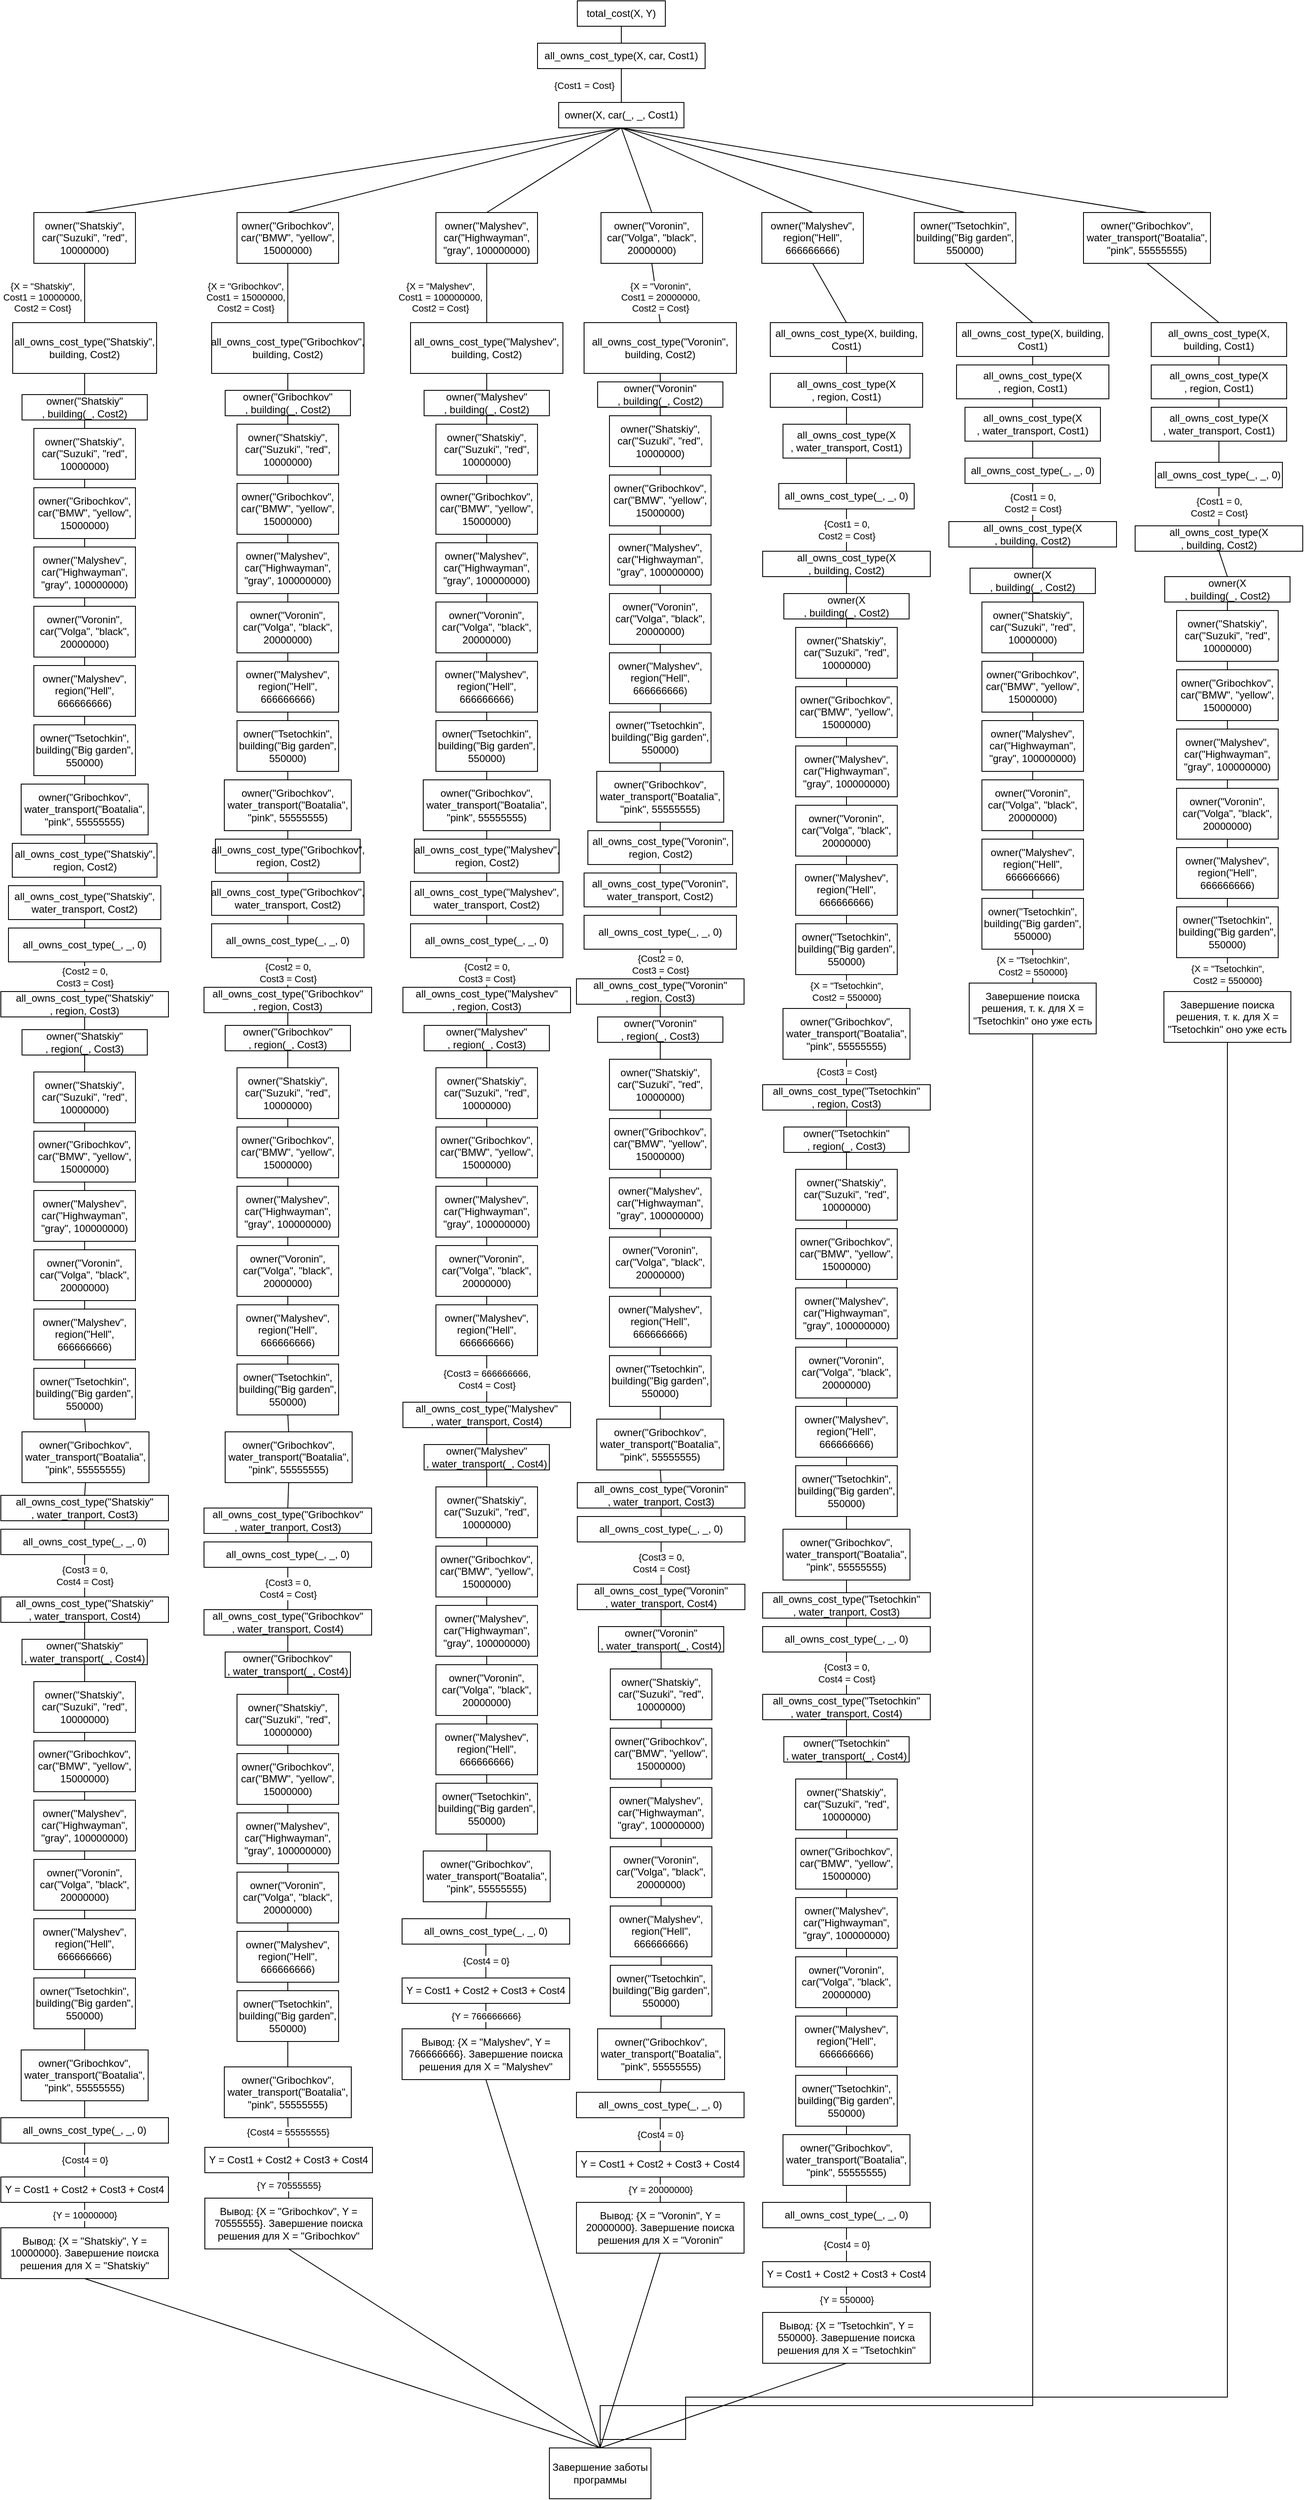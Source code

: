 <mxfile version="16.5.1" type="device"><diagram id="AKEsTdcp2xtx_bc-n4Q4" name="Страница 1"><mxGraphModel dx="2605" dy="1081" grid="1" gridSize="10" guides="1" tooltips="1" connect="1" arrows="1" fold="1" page="1" pageScale="1" pageWidth="827" pageHeight="1169" math="0" shadow="0"><root><mxCell id="0"/><mxCell id="1" parent="0"/><mxCell id="v_dQztY_pJWp050LBjZP-3" style="edgeStyle=orthogonalEdgeStyle;rounded=0;orthogonalLoop=1;jettySize=auto;html=1;exitX=0.5;exitY=1;exitDx=0;exitDy=0;entryX=0.5;entryY=0;entryDx=0;entryDy=0;endArrow=none;endFill=0;" parent="1" source="v_dQztY_pJWp050LBjZP-1" target="v_dQztY_pJWp050LBjZP-2" edge="1"><mxGeometry relative="1" as="geometry"/></mxCell><mxCell id="v_dQztY_pJWp050LBjZP-1" value="total_cost(X, Y)" style="rounded=0;whiteSpace=wrap;html=1;" parent="1" vertex="1"><mxGeometry x="362" y="10" width="104" height="30" as="geometry"/></mxCell><mxCell id="v_dQztY_pJWp050LBjZP-5" value="{Cost1 = Cost}" style="edgeStyle=orthogonalEdgeStyle;rounded=0;orthogonalLoop=1;jettySize=auto;html=1;exitX=0.5;exitY=1;exitDx=0;exitDy=0;entryX=0.5;entryY=0;entryDx=0;entryDy=0;endArrow=none;endFill=0;" parent="1" source="v_dQztY_pJWp050LBjZP-2" target="v_dQztY_pJWp050LBjZP-4" edge="1"><mxGeometry y="-44" relative="1" as="geometry"><mxPoint as="offset"/></mxGeometry></mxCell><mxCell id="v_dQztY_pJWp050LBjZP-2" value="all_owns_cost_type(X, car, Cost1)" style="rounded=0;whiteSpace=wrap;html=1;" parent="1" vertex="1"><mxGeometry x="315" y="60" width="198" height="30" as="geometry"/></mxCell><mxCell id="v_dQztY_pJWp050LBjZP-11" style="rounded=0;orthogonalLoop=1;jettySize=auto;html=1;exitX=0.5;exitY=1;exitDx=0;exitDy=0;entryX=0.5;entryY=0;entryDx=0;entryDy=0;endArrow=none;endFill=0;" parent="1" source="v_dQztY_pJWp050LBjZP-4" target="v_dQztY_pJWp050LBjZP-6" edge="1"><mxGeometry relative="1" as="geometry"/></mxCell><mxCell id="v_dQztY_pJWp050LBjZP-12" style="edgeStyle=none;rounded=0;orthogonalLoop=1;jettySize=auto;html=1;exitX=0.5;exitY=1;exitDx=0;exitDy=0;entryX=0.5;entryY=0;entryDx=0;entryDy=0;endArrow=none;endFill=0;" parent="1" source="v_dQztY_pJWp050LBjZP-4" target="v_dQztY_pJWp050LBjZP-8" edge="1"><mxGeometry relative="1" as="geometry"/></mxCell><mxCell id="v_dQztY_pJWp050LBjZP-13" style="edgeStyle=none;rounded=0;orthogonalLoop=1;jettySize=auto;html=1;exitX=0.5;exitY=1;exitDx=0;exitDy=0;entryX=0.5;entryY=0;entryDx=0;entryDy=0;endArrow=none;endFill=0;" parent="1" source="v_dQztY_pJWp050LBjZP-4" target="v_dQztY_pJWp050LBjZP-9" edge="1"><mxGeometry relative="1" as="geometry"/></mxCell><mxCell id="v_dQztY_pJWp050LBjZP-14" style="edgeStyle=none;rounded=0;orthogonalLoop=1;jettySize=auto;html=1;exitX=0.5;exitY=1;exitDx=0;exitDy=0;entryX=0.5;entryY=0;entryDx=0;entryDy=0;endArrow=none;endFill=0;" parent="1" source="v_dQztY_pJWp050LBjZP-4" target="v_dQztY_pJWp050LBjZP-10" edge="1"><mxGeometry relative="1" as="geometry"/></mxCell><mxCell id="v_dQztY_pJWp050LBjZP-16" style="edgeStyle=none;rounded=0;orthogonalLoop=1;jettySize=auto;html=1;exitX=0.5;exitY=1;exitDx=0;exitDy=0;entryX=0.5;entryY=0;entryDx=0;entryDy=0;endArrow=none;endFill=0;" parent="1" source="v_dQztY_pJWp050LBjZP-4" target="v_dQztY_pJWp050LBjZP-15" edge="1"><mxGeometry relative="1" as="geometry"/></mxCell><mxCell id="v_dQztY_pJWp050LBjZP-18" style="edgeStyle=none;rounded=0;orthogonalLoop=1;jettySize=auto;html=1;exitX=0.5;exitY=1;exitDx=0;exitDy=0;entryX=0.5;entryY=0;entryDx=0;entryDy=0;endArrow=none;endFill=0;" parent="1" source="v_dQztY_pJWp050LBjZP-4" target="v_dQztY_pJWp050LBjZP-17" edge="1"><mxGeometry relative="1" as="geometry"/></mxCell><mxCell id="v_dQztY_pJWp050LBjZP-20" style="edgeStyle=none;rounded=0;orthogonalLoop=1;jettySize=auto;html=1;exitX=0.5;exitY=1;exitDx=0;exitDy=0;entryX=0.5;entryY=0;entryDx=0;entryDy=0;endArrow=none;endFill=0;" parent="1" source="v_dQztY_pJWp050LBjZP-4" target="v_dQztY_pJWp050LBjZP-19" edge="1"><mxGeometry relative="1" as="geometry"/></mxCell><mxCell id="v_dQztY_pJWp050LBjZP-4" value="owner(X, car(_, _, Cost1)" style="rounded=0;whiteSpace=wrap;html=1;" parent="1" vertex="1"><mxGeometry x="340" y="130" width="148" height="30" as="geometry"/></mxCell><mxCell id="v_dQztY_pJWp050LBjZP-22" value="{X = &quot;Shatskiy&quot;, &lt;br&gt;Cost1 = 10000000, &lt;br&gt;Cost2 = Cost}" style="edgeStyle=none;rounded=0;orthogonalLoop=1;jettySize=auto;html=1;exitX=0.5;exitY=1;exitDx=0;exitDy=0;entryX=0.5;entryY=0;entryDx=0;entryDy=0;endArrow=none;endFill=0;" parent="1" source="v_dQztY_pJWp050LBjZP-6" target="v_dQztY_pJWp050LBjZP-21" edge="1"><mxGeometry x="0.143" y="-50" relative="1" as="geometry"><mxPoint as="offset"/></mxGeometry></mxCell><mxCell id="v_dQztY_pJWp050LBjZP-6" value="owner(&quot;Shatskiy&quot;, car(&quot;Suzuki&quot;, &quot;red&quot;, 10000000)" style="rounded=0;whiteSpace=wrap;html=1;" parent="1" vertex="1"><mxGeometry x="-280" y="260" width="120" height="60" as="geometry"/></mxCell><mxCell id="v_dQztY_pJWp050LBjZP-24" value="&lt;span style=&quot;color: rgb(0 , 0 , 0) ; font-family: &amp;#34;helvetica&amp;#34; ; font-size: 11px ; font-style: normal ; font-weight: 400 ; letter-spacing: normal ; text-align: center ; text-indent: 0px ; text-transform: none ; word-spacing: 0px ; background-color: rgb(255 , 255 , 255) ; display: inline ; float: none&quot;&gt;{X = &quot;Gribochkov&quot;,&lt;/span&gt;&lt;br style=&quot;color: rgb(0 , 0 , 0) ; font-family: &amp;#34;helvetica&amp;#34; ; font-size: 11px ; font-style: normal ; font-weight: 400 ; letter-spacing: normal ; text-align: center ; text-indent: 0px ; text-transform: none ; word-spacing: 0px&quot;&gt;&lt;span style=&quot;color: rgb(0 , 0 , 0) ; font-family: &amp;#34;helvetica&amp;#34; ; font-size: 11px ; font-style: normal ; font-weight: 400 ; letter-spacing: normal ; text-align: center ; text-indent: 0px ; text-transform: none ; word-spacing: 0px ; background-color: rgb(255 , 255 , 255) ; display: inline ; float: none&quot;&gt;Cost1 = 15000000,&lt;/span&gt;&lt;br style=&quot;color: rgb(0 , 0 , 0) ; font-family: &amp;#34;helvetica&amp;#34; ; font-size: 11px ; font-style: normal ; font-weight: 400 ; letter-spacing: normal ; text-align: center ; text-indent: 0px ; text-transform: none ; word-spacing: 0px&quot;&gt;&lt;span style=&quot;color: rgb(0 , 0 , 0) ; font-family: &amp;#34;helvetica&amp;#34; ; font-size: 11px ; font-style: normal ; font-weight: 400 ; letter-spacing: normal ; text-align: center ; text-indent: 0px ; text-transform: none ; word-spacing: 0px ; background-color: rgb(255 , 255 , 255) ; display: inline ; float: none&quot;&gt;Cost2 = Cost}&lt;/span&gt;" style="edgeStyle=none;rounded=0;orthogonalLoop=1;jettySize=auto;html=1;exitX=0.5;exitY=1;exitDx=0;exitDy=0;entryX=0.5;entryY=0;entryDx=0;entryDy=0;endArrow=none;endFill=0;" parent="1" source="v_dQztY_pJWp050LBjZP-8" target="v_dQztY_pJWp050LBjZP-23" edge="1"><mxGeometry x="0.143" y="-50" relative="1" as="geometry"><mxPoint as="offset"/></mxGeometry></mxCell><mxCell id="v_dQztY_pJWp050LBjZP-8" value="owner(&quot;Gribochkov&quot;, car(&quot;BMW&quot;, &quot;yellow&quot;, 15000000)" style="rounded=0;whiteSpace=wrap;html=1;" parent="1" vertex="1"><mxGeometry x="-40" y="260" width="120" height="60" as="geometry"/></mxCell><mxCell id="v_dQztY_pJWp050LBjZP-26" value="&lt;span style=&quot;color: rgb(0 , 0 , 0) ; font-size: 11px ; font-style: normal ; font-weight: 400 ; letter-spacing: normal ; text-align: center ; text-indent: 0px ; text-transform: none ; word-spacing: 0px ; background-color: rgb(255 , 255 , 255) ; font-family: &amp;#34;helvetica&amp;#34; ; display: inline ; float: none&quot;&gt;{X = &quot;Malyshev&quot;,&lt;/span&gt;&lt;br style=&quot;color: rgb(0 , 0 , 0) ; font-size: 11px ; font-style: normal ; font-weight: 400 ; letter-spacing: normal ; text-align: center ; text-indent: 0px ; text-transform: none ; word-spacing: 0px ; font-family: &amp;#34;helvetica&amp;#34;&quot;&gt;&lt;span style=&quot;color: rgb(0 , 0 , 0) ; font-size: 11px ; font-style: normal ; font-weight: 400 ; letter-spacing: normal ; text-align: center ; text-indent: 0px ; text-transform: none ; word-spacing: 0px ; background-color: rgb(255 , 255 , 255) ; font-family: &amp;#34;helvetica&amp;#34; ; display: inline ; float: none&quot;&gt;Cost1 = 100000000,&lt;/span&gt;&lt;br style=&quot;color: rgb(0 , 0 , 0) ; font-size: 11px ; font-style: normal ; font-weight: 400 ; letter-spacing: normal ; text-align: center ; text-indent: 0px ; text-transform: none ; word-spacing: 0px ; font-family: &amp;#34;helvetica&amp;#34;&quot;&gt;&lt;span style=&quot;color: rgb(0 , 0 , 0) ; font-size: 11px ; font-style: normal ; font-weight: 400 ; letter-spacing: normal ; text-align: center ; text-indent: 0px ; text-transform: none ; word-spacing: 0px ; background-color: rgb(255 , 255 , 255) ; font-family: &amp;#34;helvetica&amp;#34; ; display: inline ; float: none&quot;&gt;Cost2 = Cost}&lt;/span&gt;" style="edgeStyle=none;rounded=0;orthogonalLoop=1;jettySize=auto;html=1;exitX=0.5;exitY=1;exitDx=0;exitDy=0;entryX=0.5;entryY=0;entryDx=0;entryDy=0;endArrow=none;endFill=0;" parent="1" source="v_dQztY_pJWp050LBjZP-9" target="v_dQztY_pJWp050LBjZP-25" edge="1"><mxGeometry x="0.143" y="-55" relative="1" as="geometry"><mxPoint as="offset"/></mxGeometry></mxCell><mxCell id="v_dQztY_pJWp050LBjZP-9" value="owner(&quot;Malyshev&quot;, car(&quot;Highwayman&quot;, &quot;gray&quot;, 100000000)" style="rounded=0;whiteSpace=wrap;html=1;" parent="1" vertex="1"><mxGeometry x="195" y="260" width="120" height="60" as="geometry"/></mxCell><mxCell id="v_dQztY_pJWp050LBjZP-31" value="&lt;span style=&quot;color: rgb(0 , 0 , 0) ; font-size: 11px ; font-style: normal ; font-weight: 400 ; letter-spacing: normal ; text-align: center ; text-indent: 0px ; text-transform: none ; word-spacing: 0px ; background-color: rgb(255 , 255 , 255) ; font-family: &amp;#34;helvetica&amp;#34; ; display: inline ; float: none&quot;&gt;{X = &quot;Voronin&quot;,&lt;/span&gt;&lt;br style=&quot;color: rgb(0 , 0 , 0) ; font-size: 11px ; font-style: normal ; font-weight: 400 ; letter-spacing: normal ; text-align: center ; text-indent: 0px ; text-transform: none ; word-spacing: 0px ; font-family: &amp;#34;helvetica&amp;#34;&quot;&gt;&lt;span style=&quot;color: rgb(0 , 0 , 0) ; font-size: 11px ; font-style: normal ; font-weight: 400 ; letter-spacing: normal ; text-align: center ; text-indent: 0px ; text-transform: none ; word-spacing: 0px ; background-color: rgb(255 , 255 , 255) ; font-family: &amp;#34;helvetica&amp;#34; ; display: inline ; float: none&quot;&gt;Cost1 = 20000000,&lt;/span&gt;&lt;br style=&quot;color: rgb(0 , 0 , 0) ; font-size: 11px ; font-style: normal ; font-weight: 400 ; letter-spacing: normal ; text-align: center ; text-indent: 0px ; text-transform: none ; word-spacing: 0px ; font-family: &amp;#34;helvetica&amp;#34;&quot;&gt;&lt;span style=&quot;color: rgb(0 , 0 , 0) ; font-size: 11px ; font-style: normal ; font-weight: 400 ; letter-spacing: normal ; text-align: center ; text-indent: 0px ; text-transform: none ; word-spacing: 0px ; background-color: rgb(255 , 255 , 255) ; font-family: &amp;#34;helvetica&amp;#34; ; display: inline ; float: none&quot;&gt;Cost2 = Cost}&lt;/span&gt;" style="edgeStyle=none;rounded=0;orthogonalLoop=1;jettySize=auto;html=1;exitX=0.5;exitY=1;exitDx=0;exitDy=0;entryX=0.5;entryY=0;entryDx=0;entryDy=0;endArrow=none;endFill=0;" parent="1" source="v_dQztY_pJWp050LBjZP-10" target="v_dQztY_pJWp050LBjZP-27" edge="1"><mxGeometry x="0.16" y="4" relative="1" as="geometry"><mxPoint as="offset"/></mxGeometry></mxCell><mxCell id="v_dQztY_pJWp050LBjZP-10" value="owner(&quot;Voronin&quot;, car(&quot;Volga&quot;, &quot;black&quot;, 20000000)" style="rounded=0;whiteSpace=wrap;html=1;" parent="1" vertex="1"><mxGeometry x="390" y="260" width="120" height="60" as="geometry"/></mxCell><mxCell id="v_dQztY_pJWp050LBjZP-32" value="" style="edgeStyle=none;rounded=0;orthogonalLoop=1;jettySize=auto;html=1;exitX=0.5;exitY=1;exitDx=0;exitDy=0;entryX=0.5;entryY=0;entryDx=0;entryDy=0;endArrow=none;endFill=0;" parent="1" source="v_dQztY_pJWp050LBjZP-15" target="v_dQztY_pJWp050LBjZP-28" edge="1"><mxGeometry x="-0.508" y="-46" relative="1" as="geometry"><mxPoint as="offset"/></mxGeometry></mxCell><mxCell id="v_dQztY_pJWp050LBjZP-15" value="owner(&quot;Malyshev&quot;, region(&quot;Hell&quot;, 666666666)" style="rounded=0;whiteSpace=wrap;html=1;" parent="1" vertex="1"><mxGeometry x="580" y="260" width="120" height="60" as="geometry"/></mxCell><mxCell id="v_dQztY_pJWp050LBjZP-33" value="" style="edgeStyle=none;rounded=0;orthogonalLoop=1;jettySize=auto;html=1;exitX=0.5;exitY=1;exitDx=0;exitDy=0;entryX=0.5;entryY=0;entryDx=0;entryDy=0;endArrow=none;endFill=0;" parent="1" source="v_dQztY_pJWp050LBjZP-17" target="v_dQztY_pJWp050LBjZP-29" edge="1"><mxGeometry x="-0.646" y="-37" relative="1" as="geometry"><mxPoint as="offset"/></mxGeometry></mxCell><mxCell id="v_dQztY_pJWp050LBjZP-17" value="owner(&quot;Tsetochkin&quot;, building(&quot;Big garden&quot;, 550000)" style="rounded=0;whiteSpace=wrap;html=1;" parent="1" vertex="1"><mxGeometry x="760" y="260" width="120" height="60" as="geometry"/></mxCell><mxCell id="v_dQztY_pJWp050LBjZP-34" value="" style="edgeStyle=none;rounded=0;orthogonalLoop=1;jettySize=auto;html=1;exitX=0.5;exitY=1;exitDx=0;exitDy=0;entryX=0.5;entryY=0;entryDx=0;entryDy=0;endArrow=none;endFill=0;" parent="1" source="v_dQztY_pJWp050LBjZP-19" target="v_dQztY_pJWp050LBjZP-30" edge="1"><mxGeometry x="-0.598" y="-32" relative="1" as="geometry"><mxPoint as="offset"/></mxGeometry></mxCell><mxCell id="v_dQztY_pJWp050LBjZP-19" value="owner(&quot;Gribochkov&quot;, water_transport(&quot;Boatalia&quot;, &quot;pink&quot;, 55555555)" style="rounded=0;whiteSpace=wrap;html=1;" parent="1" vertex="1"><mxGeometry x="960" y="260" width="150" height="60" as="geometry"/></mxCell><mxCell id="amE9kKDbAV_1GJvLTwzi-386" style="edgeStyle=none;rounded=0;orthogonalLoop=1;jettySize=auto;html=1;exitX=0.5;exitY=1;exitDx=0;exitDy=0;entryX=0.5;entryY=0;entryDx=0;entryDy=0;endArrow=none;endFill=0;" edge="1" parent="1" source="v_dQztY_pJWp050LBjZP-21" target="amE9kKDbAV_1GJvLTwzi-324"><mxGeometry relative="1" as="geometry"/></mxCell><mxCell id="v_dQztY_pJWp050LBjZP-21" value="all_owns_cost_type(&quot;Shatskiy&quot;, building, Cost2)" style="rounded=0;whiteSpace=wrap;html=1;" parent="1" vertex="1"><mxGeometry x="-305" y="390" width="170" height="60" as="geometry"/></mxCell><mxCell id="amE9kKDbAV_1GJvLTwzi-387" style="edgeStyle=none;rounded=0;orthogonalLoop=1;jettySize=auto;html=1;exitX=0.5;exitY=1;exitDx=0;exitDy=0;entryX=0.5;entryY=0;entryDx=0;entryDy=0;endArrow=none;endFill=0;" edge="1" parent="1" source="v_dQztY_pJWp050LBjZP-23" target="amE9kKDbAV_1GJvLTwzi-261"><mxGeometry relative="1" as="geometry"/></mxCell><mxCell id="v_dQztY_pJWp050LBjZP-23" value="all_owns_cost_type(&quot;Gribochkov&quot;, building, Cost2)" style="rounded=0;whiteSpace=wrap;html=1;" parent="1" vertex="1"><mxGeometry x="-70" y="390" width="180" height="60" as="geometry"/></mxCell><mxCell id="amE9kKDbAV_1GJvLTwzi-418" style="edgeStyle=none;rounded=0;orthogonalLoop=1;jettySize=auto;html=1;exitX=0.5;exitY=1;exitDx=0;exitDy=0;entryX=0.5;entryY=0;entryDx=0;entryDy=0;endArrow=none;endFill=0;" edge="1" parent="1" source="v_dQztY_pJWp050LBjZP-25" target="amE9kKDbAV_1GJvLTwzi-198"><mxGeometry relative="1" as="geometry"/></mxCell><mxCell id="v_dQztY_pJWp050LBjZP-25" value="all_owns_cost_type(&quot;Malyshev&quot;, building, Cost2)" style="rounded=0;whiteSpace=wrap;html=1;" parent="1" vertex="1"><mxGeometry x="165" y="390" width="180" height="60" as="geometry"/></mxCell><mxCell id="amE9kKDbAV_1GJvLTwzi-186" style="edgeStyle=none;rounded=0;orthogonalLoop=1;jettySize=auto;html=1;exitX=0.5;exitY=1;exitDx=0;exitDy=0;entryX=0.5;entryY=0;entryDx=0;entryDy=0;endArrow=none;endFill=0;" edge="1" parent="1" source="v_dQztY_pJWp050LBjZP-27" target="amE9kKDbAV_1GJvLTwzi-130"><mxGeometry relative="1" as="geometry"/></mxCell><mxCell id="v_dQztY_pJWp050LBjZP-27" value="all_owns_cost_type(&quot;Voronin&quot;, building, Cost2)" style="rounded=0;whiteSpace=wrap;html=1;" parent="1" vertex="1"><mxGeometry x="370" y="390" width="180" height="60" as="geometry"/></mxCell><mxCell id="amE9kKDbAV_1GJvLTwzi-23" style="edgeStyle=orthogonalEdgeStyle;rounded=0;orthogonalLoop=1;jettySize=auto;html=1;exitX=0.5;exitY=1;exitDx=0;exitDy=0;entryX=0.5;entryY=0;entryDx=0;entryDy=0;endArrow=none;endFill=0;" edge="1" parent="1" source="v_dQztY_pJWp050LBjZP-28" target="amE9kKDbAV_1GJvLTwzi-10"><mxGeometry relative="1" as="geometry"/></mxCell><mxCell id="v_dQztY_pJWp050LBjZP-28" value="all_owns_cost_type(X, building, Cost1)" style="rounded=0;whiteSpace=wrap;html=1;" parent="1" vertex="1"><mxGeometry x="590" y="390" width="180" height="40" as="geometry"/></mxCell><mxCell id="amE9kKDbAV_1GJvLTwzi-2" style="edgeStyle=orthogonalEdgeStyle;rounded=0;orthogonalLoop=1;jettySize=auto;html=1;exitX=0.5;exitY=1;exitDx=0;exitDy=0;endArrow=none;endFill=0;" edge="1" parent="1" source="v_dQztY_pJWp050LBjZP-29" target="amE9kKDbAV_1GJvLTwzi-1"><mxGeometry relative="1" as="geometry"/></mxCell><mxCell id="v_dQztY_pJWp050LBjZP-29" value="all_owns_cost_type(X, building, Cost1)" style="rounded=0;whiteSpace=wrap;html=1;" parent="1" vertex="1"><mxGeometry x="810" y="390" width="180" height="40" as="geometry"/></mxCell><mxCell id="amE9kKDbAV_1GJvLTwzi-24" style="edgeStyle=orthogonalEdgeStyle;rounded=0;orthogonalLoop=1;jettySize=auto;html=1;exitX=0.5;exitY=1;exitDx=0;exitDy=0;entryX=0.5;entryY=0;entryDx=0;entryDy=0;endArrow=none;endFill=0;" edge="1" parent="1" source="v_dQztY_pJWp050LBjZP-30" target="amE9kKDbAV_1GJvLTwzi-17"><mxGeometry relative="1" as="geometry"/></mxCell><mxCell id="v_dQztY_pJWp050LBjZP-30" value="all_owns_cost_type(X, building, Cost1)" style="rounded=0;whiteSpace=wrap;html=1;" parent="1" vertex="1"><mxGeometry x="1040" y="390" width="160" height="40" as="geometry"/></mxCell><mxCell id="amE9kKDbAV_1GJvLTwzi-4" style="edgeStyle=orthogonalEdgeStyle;rounded=0;orthogonalLoop=1;jettySize=auto;html=1;exitX=0.5;exitY=1;exitDx=0;exitDy=0;entryX=0.5;entryY=0;entryDx=0;entryDy=0;endArrow=none;endFill=0;" edge="1" parent="1" source="amE9kKDbAV_1GJvLTwzi-1" target="amE9kKDbAV_1GJvLTwzi-3"><mxGeometry relative="1" as="geometry"/></mxCell><mxCell id="amE9kKDbAV_1GJvLTwzi-195" value="" style="edgeStyle=none;rounded=0;orthogonalLoop=1;jettySize=auto;html=1;endArrow=none;endFill=0;" edge="1" parent="1" source="amE9kKDbAV_1GJvLTwzi-1" target="v_dQztY_pJWp050LBjZP-29"><mxGeometry relative="1" as="geometry"/></mxCell><mxCell id="amE9kKDbAV_1GJvLTwzi-1" value="all_owns_cost_type(X&lt;br&gt;, region, Cost1)" style="rounded=0;whiteSpace=wrap;html=1;" vertex="1" parent="1"><mxGeometry x="810" y="440" width="180" height="40" as="geometry"/></mxCell><mxCell id="amE9kKDbAV_1GJvLTwzi-6" style="edgeStyle=orthogonalEdgeStyle;rounded=0;orthogonalLoop=1;jettySize=auto;html=1;exitX=0.5;exitY=1;exitDx=0;exitDy=0;entryX=0.5;entryY=0;entryDx=0;entryDy=0;endArrow=none;endFill=0;" edge="1" parent="1" source="amE9kKDbAV_1GJvLTwzi-3" target="amE9kKDbAV_1GJvLTwzi-5"><mxGeometry relative="1" as="geometry"/></mxCell><mxCell id="amE9kKDbAV_1GJvLTwzi-3" value="all_owns_cost_type(X&lt;br&gt;, water_transport, Cost1)" style="rounded=0;whiteSpace=wrap;html=1;" vertex="1" parent="1"><mxGeometry x="820" y="490" width="160" height="40" as="geometry"/></mxCell><mxCell id="amE9kKDbAV_1GJvLTwzi-8" value="{Cost1 = 0,&lt;br&gt;Cost2 = Cost}" style="edgeStyle=orthogonalEdgeStyle;rounded=0;orthogonalLoop=1;jettySize=auto;html=1;exitX=0.5;exitY=1;exitDx=0;exitDy=0;entryX=0.5;entryY=0;entryDx=0;entryDy=0;endArrow=none;endFill=0;" edge="1" parent="1" source="amE9kKDbAV_1GJvLTwzi-5" target="amE9kKDbAV_1GJvLTwzi-7"><mxGeometry relative="1" as="geometry"/></mxCell><mxCell id="amE9kKDbAV_1GJvLTwzi-5" value="all_owns_cost_type(_, _, 0)" style="rounded=0;whiteSpace=wrap;html=1;" vertex="1" parent="1"><mxGeometry x="820" y="550" width="160" height="30" as="geometry"/></mxCell><mxCell id="amE9kKDbAV_1GJvLTwzi-127" style="edgeStyle=none;rounded=0;orthogonalLoop=1;jettySize=auto;html=1;exitX=0.5;exitY=1;exitDx=0;exitDy=0;entryX=0.5;entryY=0;entryDx=0;entryDy=0;endArrow=none;endFill=0;" edge="1" parent="1" source="amE9kKDbAV_1GJvLTwzi-7" target="amE9kKDbAV_1GJvLTwzi-98"><mxGeometry relative="1" as="geometry"/></mxCell><mxCell id="amE9kKDbAV_1GJvLTwzi-7" value="all_owns_cost_type(X&lt;br&gt;, building, Cost2)" style="rounded=0;whiteSpace=wrap;html=1;" vertex="1" parent="1"><mxGeometry x="801" y="625" width="198" height="30" as="geometry"/></mxCell><mxCell id="amE9kKDbAV_1GJvLTwzi-9" style="edgeStyle=orthogonalEdgeStyle;rounded=0;orthogonalLoop=1;jettySize=auto;html=1;exitX=0.5;exitY=1;exitDx=0;exitDy=0;entryX=0.5;entryY=0;entryDx=0;entryDy=0;endArrow=none;endFill=0;" edge="1" parent="1" source="amE9kKDbAV_1GJvLTwzi-10" target="amE9kKDbAV_1GJvLTwzi-12"><mxGeometry relative="1" as="geometry"/></mxCell><mxCell id="amE9kKDbAV_1GJvLTwzi-10" value="all_owns_cost_type(X&lt;br&gt;, region, Cost1)" style="rounded=0;whiteSpace=wrap;html=1;" vertex="1" parent="1"><mxGeometry x="590" y="450" width="180" height="40" as="geometry"/></mxCell><mxCell id="amE9kKDbAV_1GJvLTwzi-11" style="edgeStyle=orthogonalEdgeStyle;rounded=0;orthogonalLoop=1;jettySize=auto;html=1;exitX=0.5;exitY=1;exitDx=0;exitDy=0;entryX=0.5;entryY=0;entryDx=0;entryDy=0;endArrow=none;endFill=0;" edge="1" parent="1" source="amE9kKDbAV_1GJvLTwzi-12" target="amE9kKDbAV_1GJvLTwzi-14"><mxGeometry relative="1" as="geometry"/></mxCell><mxCell id="amE9kKDbAV_1GJvLTwzi-12" value="all_owns_cost_type(X&lt;br&gt;, water_transport, Cost1)" style="rounded=0;whiteSpace=wrap;html=1;" vertex="1" parent="1"><mxGeometry x="605" y="510" width="150" height="40" as="geometry"/></mxCell><mxCell id="amE9kKDbAV_1GJvLTwzi-13" value="{Cost1 = 0,&lt;br&gt;Cost2 = Cost}" style="edgeStyle=orthogonalEdgeStyle;rounded=0;orthogonalLoop=1;jettySize=auto;html=1;exitX=0.5;exitY=1;exitDx=0;exitDy=0;entryX=0.5;entryY=0;entryDx=0;entryDy=0;endArrow=none;endFill=0;" edge="1" parent="1" source="amE9kKDbAV_1GJvLTwzi-14" target="amE9kKDbAV_1GJvLTwzi-15"><mxGeometry relative="1" as="geometry"/></mxCell><mxCell id="amE9kKDbAV_1GJvLTwzi-14" value="all_owns_cost_type(_, _, 0)" style="rounded=0;whiteSpace=wrap;html=1;" vertex="1" parent="1"><mxGeometry x="600" y="580" width="160" height="30" as="geometry"/></mxCell><mxCell id="amE9kKDbAV_1GJvLTwzi-26" style="edgeStyle=orthogonalEdgeStyle;rounded=0;orthogonalLoop=1;jettySize=auto;html=1;exitX=0.5;exitY=1;exitDx=0;exitDy=0;entryX=0.5;entryY=0;entryDx=0;entryDy=0;endArrow=none;endFill=0;" edge="1" parent="1" source="amE9kKDbAV_1GJvLTwzi-15" target="amE9kKDbAV_1GJvLTwzi-25"><mxGeometry relative="1" as="geometry"/></mxCell><mxCell id="amE9kKDbAV_1GJvLTwzi-15" value="all_owns_cost_type(X&lt;br&gt;, building, Cost2)" style="rounded=0;whiteSpace=wrap;html=1;" vertex="1" parent="1"><mxGeometry x="581" y="660" width="198" height="30" as="geometry"/></mxCell><mxCell id="amE9kKDbAV_1GJvLTwzi-16" style="edgeStyle=orthogonalEdgeStyle;rounded=0;orthogonalLoop=1;jettySize=auto;html=1;exitX=0.5;exitY=1;exitDx=0;exitDy=0;entryX=0.5;entryY=0;entryDx=0;entryDy=0;endArrow=none;endFill=0;" edge="1" parent="1" source="amE9kKDbAV_1GJvLTwzi-17" target="amE9kKDbAV_1GJvLTwzi-19"><mxGeometry relative="1" as="geometry"/></mxCell><mxCell id="amE9kKDbAV_1GJvLTwzi-17" value="all_owns_cost_type(X&lt;br&gt;, region, Cost1)" style="rounded=0;whiteSpace=wrap;html=1;" vertex="1" parent="1"><mxGeometry x="1040" y="440" width="160" height="40" as="geometry"/></mxCell><mxCell id="amE9kKDbAV_1GJvLTwzi-18" style="edgeStyle=orthogonalEdgeStyle;rounded=0;orthogonalLoop=1;jettySize=auto;html=1;exitX=0.5;exitY=1;exitDx=0;exitDy=0;entryX=0.5;entryY=0;entryDx=0;entryDy=0;endArrow=none;endFill=0;" edge="1" parent="1" source="amE9kKDbAV_1GJvLTwzi-19" target="amE9kKDbAV_1GJvLTwzi-21"><mxGeometry relative="1" as="geometry"/></mxCell><mxCell id="amE9kKDbAV_1GJvLTwzi-19" value="all_owns_cost_type(X&lt;br&gt;, water_transport, Cost1)" style="rounded=0;whiteSpace=wrap;html=1;" vertex="1" parent="1"><mxGeometry x="1040" y="490" width="160" height="40" as="geometry"/></mxCell><mxCell id="amE9kKDbAV_1GJvLTwzi-20" value="{Cost1 = 0,&lt;br&gt;Cost2 = Cost}" style="edgeStyle=orthogonalEdgeStyle;rounded=0;orthogonalLoop=1;jettySize=auto;html=1;exitX=0.5;exitY=1;exitDx=0;exitDy=0;entryX=0.5;entryY=0;entryDx=0;entryDy=0;endArrow=none;endFill=0;" edge="1" parent="1" source="amE9kKDbAV_1GJvLTwzi-21" target="amE9kKDbAV_1GJvLTwzi-22"><mxGeometry relative="1" as="geometry"/></mxCell><mxCell id="amE9kKDbAV_1GJvLTwzi-196" style="edgeStyle=none;rounded=0;orthogonalLoop=1;jettySize=auto;html=1;exitX=0.5;exitY=0;exitDx=0;exitDy=0;endArrow=none;endFill=0;" edge="1" parent="1" source="amE9kKDbAV_1GJvLTwzi-21"><mxGeometry relative="1" as="geometry"><mxPoint x="1120.211" y="570.0" as="targetPoint"/></mxGeometry></mxCell><mxCell id="amE9kKDbAV_1GJvLTwzi-21" value="all_owns_cost_type(_, _, 0)" style="rounded=0;whiteSpace=wrap;html=1;" vertex="1" parent="1"><mxGeometry x="1045" y="555" width="150" height="30" as="geometry"/></mxCell><mxCell id="amE9kKDbAV_1GJvLTwzi-128" style="edgeStyle=none;rounded=0;orthogonalLoop=1;jettySize=auto;html=1;exitX=0.5;exitY=1;exitDx=0;exitDy=0;entryX=0.5;entryY=0;entryDx=0;entryDy=0;endArrow=none;endFill=0;" edge="1" parent="1" source="amE9kKDbAV_1GJvLTwzi-22" target="amE9kKDbAV_1GJvLTwzi-113"><mxGeometry relative="1" as="geometry"/></mxCell><mxCell id="amE9kKDbAV_1GJvLTwzi-22" value="all_owns_cost_type(X&lt;br&gt;, building, Cost2)" style="rounded=0;whiteSpace=wrap;html=1;" vertex="1" parent="1"><mxGeometry x="1021" y="630" width="198" height="30" as="geometry"/></mxCell><mxCell id="amE9kKDbAV_1GJvLTwzi-41" style="edgeStyle=none;rounded=0;orthogonalLoop=1;jettySize=auto;html=1;exitX=0.5;exitY=1;exitDx=0;exitDy=0;entryX=0.5;entryY=0;entryDx=0;entryDy=0;endArrow=none;endFill=0;" edge="1" parent="1" source="amE9kKDbAV_1GJvLTwzi-25" target="amE9kKDbAV_1GJvLTwzi-27"><mxGeometry relative="1" as="geometry"/></mxCell><mxCell id="amE9kKDbAV_1GJvLTwzi-25" value="owner(X&lt;br&gt;, building(_, Cost2)" style="rounded=0;whiteSpace=wrap;html=1;" vertex="1" parent="1"><mxGeometry x="606" y="710" width="148" height="30" as="geometry"/></mxCell><mxCell id="amE9kKDbAV_1GJvLTwzi-42" style="edgeStyle=none;rounded=0;orthogonalLoop=1;jettySize=auto;html=1;exitX=0.5;exitY=1;exitDx=0;exitDy=0;entryX=0.5;entryY=0;entryDx=0;entryDy=0;endArrow=none;endFill=0;" edge="1" parent="1" source="amE9kKDbAV_1GJvLTwzi-27" target="amE9kKDbAV_1GJvLTwzi-28"><mxGeometry relative="1" as="geometry"/></mxCell><mxCell id="amE9kKDbAV_1GJvLTwzi-27" value="owner(&quot;Shatskiy&quot;, car(&quot;Suzuki&quot;, &quot;red&quot;, 10000000)" style="rounded=0;whiteSpace=wrap;html=1;" vertex="1" parent="1"><mxGeometry x="620" y="750" width="120" height="60" as="geometry"/></mxCell><mxCell id="amE9kKDbAV_1GJvLTwzi-43" style="edgeStyle=none;rounded=0;orthogonalLoop=1;jettySize=auto;html=1;exitX=0.5;exitY=1;exitDx=0;exitDy=0;entryX=0.5;entryY=0;entryDx=0;entryDy=0;endArrow=none;endFill=0;" edge="1" parent="1" source="amE9kKDbAV_1GJvLTwzi-28" target="amE9kKDbAV_1GJvLTwzi-29"><mxGeometry relative="1" as="geometry"/></mxCell><mxCell id="amE9kKDbAV_1GJvLTwzi-28" value="owner(&quot;Gribochkov&quot;, car(&quot;BMW&quot;, &quot;yellow&quot;, 15000000)" style="rounded=0;whiteSpace=wrap;html=1;" vertex="1" parent="1"><mxGeometry x="620" y="820" width="120" height="60" as="geometry"/></mxCell><mxCell id="amE9kKDbAV_1GJvLTwzi-44" style="edgeStyle=none;rounded=0;orthogonalLoop=1;jettySize=auto;html=1;exitX=0.5;exitY=1;exitDx=0;exitDy=0;endArrow=none;endFill=0;" edge="1" parent="1" source="amE9kKDbAV_1GJvLTwzi-29" target="amE9kKDbAV_1GJvLTwzi-30"><mxGeometry relative="1" as="geometry"/></mxCell><mxCell id="amE9kKDbAV_1GJvLTwzi-29" value="owner(&quot;Malyshev&quot;, car(&quot;Highwayman&quot;, &quot;gray&quot;, 100000000)" style="rounded=0;whiteSpace=wrap;html=1;" vertex="1" parent="1"><mxGeometry x="620" y="890" width="120" height="60" as="geometry"/></mxCell><mxCell id="amE9kKDbAV_1GJvLTwzi-45" style="edgeStyle=none;rounded=0;orthogonalLoop=1;jettySize=auto;html=1;exitX=0.5;exitY=1;exitDx=0;exitDy=0;endArrow=none;endFill=0;" edge="1" parent="1" source="amE9kKDbAV_1GJvLTwzi-30" target="amE9kKDbAV_1GJvLTwzi-31"><mxGeometry relative="1" as="geometry"/></mxCell><mxCell id="amE9kKDbAV_1GJvLTwzi-30" value="owner(&quot;Voronin&quot;, car(&quot;Volga&quot;, &quot;black&quot;, 20000000)" style="rounded=0;whiteSpace=wrap;html=1;" vertex="1" parent="1"><mxGeometry x="620" y="960" width="120" height="60" as="geometry"/></mxCell><mxCell id="amE9kKDbAV_1GJvLTwzi-46" style="edgeStyle=none;rounded=0;orthogonalLoop=1;jettySize=auto;html=1;exitX=0.5;exitY=1;exitDx=0;exitDy=0;entryX=0.5;entryY=0;entryDx=0;entryDy=0;endArrow=none;endFill=0;" edge="1" parent="1" source="amE9kKDbAV_1GJvLTwzi-31" target="amE9kKDbAV_1GJvLTwzi-32"><mxGeometry relative="1" as="geometry"/></mxCell><mxCell id="amE9kKDbAV_1GJvLTwzi-31" value="owner(&quot;Malyshev&quot;, region(&quot;Hell&quot;, 666666666)" style="rounded=0;whiteSpace=wrap;html=1;" vertex="1" parent="1"><mxGeometry x="620" y="1030" width="120" height="60" as="geometry"/></mxCell><mxCell id="amE9kKDbAV_1GJvLTwzi-47" value="{X = &quot;Tsetochkin&quot;, &lt;br&gt;Cost2 = 550000}" style="edgeStyle=none;rounded=0;orthogonalLoop=1;jettySize=auto;html=1;exitX=0.5;exitY=1;exitDx=0;exitDy=0;entryX=0.5;entryY=0;entryDx=0;entryDy=0;endArrow=none;endFill=0;" edge="1" parent="1" source="amE9kKDbAV_1GJvLTwzi-32" target="amE9kKDbAV_1GJvLTwzi-33"><mxGeometry relative="1" as="geometry"/></mxCell><mxCell id="amE9kKDbAV_1GJvLTwzi-32" value="owner(&quot;Tsetochkin&quot;, building(&quot;Big garden&quot;, 550000)" style="rounded=0;whiteSpace=wrap;html=1;" vertex="1" parent="1"><mxGeometry x="620" y="1100" width="120" height="60" as="geometry"/></mxCell><mxCell id="amE9kKDbAV_1GJvLTwzi-56" value="{Cost3 = Cost}" style="edgeStyle=none;rounded=0;orthogonalLoop=1;jettySize=auto;html=1;exitX=0.5;exitY=1;exitDx=0;exitDy=0;entryX=0.5;entryY=0;entryDx=0;entryDy=0;endArrow=none;endFill=0;" edge="1" parent="1" source="amE9kKDbAV_1GJvLTwzi-33" target="amE9kKDbAV_1GJvLTwzi-54"><mxGeometry relative="1" as="geometry"/></mxCell><mxCell id="amE9kKDbAV_1GJvLTwzi-33" value="owner(&quot;Gribochkov&quot;, water_transport(&quot;Boatalia&quot;, &quot;pink&quot;, 55555555)" style="rounded=0;whiteSpace=wrap;html=1;" vertex="1" parent="1"><mxGeometry x="605" y="1200" width="150" height="60" as="geometry"/></mxCell><mxCell id="amE9kKDbAV_1GJvLTwzi-58" style="edgeStyle=none;rounded=0;orthogonalLoop=1;jettySize=auto;html=1;exitX=0.5;exitY=1;exitDx=0;exitDy=0;entryX=0.5;entryY=0;entryDx=0;entryDy=0;endArrow=none;endFill=0;" edge="1" parent="1" source="amE9kKDbAV_1GJvLTwzi-54" target="amE9kKDbAV_1GJvLTwzi-57"><mxGeometry relative="1" as="geometry"/></mxCell><mxCell id="amE9kKDbAV_1GJvLTwzi-54" value="all_owns_cost_type(&quot;Tsetochkin&quot;&lt;br&gt;, region, Cost3)" style="rounded=0;whiteSpace=wrap;html=1;" vertex="1" parent="1"><mxGeometry x="581" y="1290" width="198" height="30" as="geometry"/></mxCell><mxCell id="amE9kKDbAV_1GJvLTwzi-70" style="edgeStyle=none;rounded=0;orthogonalLoop=1;jettySize=auto;html=1;exitX=0.5;exitY=1;exitDx=0;exitDy=0;entryX=0.5;entryY=0;entryDx=0;entryDy=0;endArrow=none;endFill=0;" edge="1" parent="1" source="amE9kKDbAV_1GJvLTwzi-57" target="amE9kKDbAV_1GJvLTwzi-60"><mxGeometry relative="1" as="geometry"/></mxCell><mxCell id="amE9kKDbAV_1GJvLTwzi-57" value="owner(&quot;Tsetochkin&quot;&lt;br&gt;, region(_, Cost3)" style="rounded=0;whiteSpace=wrap;html=1;" vertex="1" parent="1"><mxGeometry x="606" y="1340" width="148" height="30" as="geometry"/></mxCell><mxCell id="amE9kKDbAV_1GJvLTwzi-59" style="edgeStyle=none;rounded=0;orthogonalLoop=1;jettySize=auto;html=1;exitX=0.5;exitY=1;exitDx=0;exitDy=0;entryX=0.5;entryY=0;entryDx=0;entryDy=0;endArrow=none;endFill=0;" edge="1" parent="1" source="amE9kKDbAV_1GJvLTwzi-60" target="amE9kKDbAV_1GJvLTwzi-62"><mxGeometry relative="1" as="geometry"/></mxCell><mxCell id="amE9kKDbAV_1GJvLTwzi-60" value="owner(&quot;Shatskiy&quot;, car(&quot;Suzuki&quot;, &quot;red&quot;, 10000000)" style="rounded=0;whiteSpace=wrap;html=1;" vertex="1" parent="1"><mxGeometry x="620" y="1390" width="120" height="60" as="geometry"/></mxCell><mxCell id="amE9kKDbAV_1GJvLTwzi-61" style="edgeStyle=none;rounded=0;orthogonalLoop=1;jettySize=auto;html=1;exitX=0.5;exitY=1;exitDx=0;exitDy=0;entryX=0.5;entryY=0;entryDx=0;entryDy=0;endArrow=none;endFill=0;" edge="1" parent="1" source="amE9kKDbAV_1GJvLTwzi-62" target="amE9kKDbAV_1GJvLTwzi-64"><mxGeometry relative="1" as="geometry"/></mxCell><mxCell id="amE9kKDbAV_1GJvLTwzi-62" value="owner(&quot;Gribochkov&quot;, car(&quot;BMW&quot;, &quot;yellow&quot;, 15000000)" style="rounded=0;whiteSpace=wrap;html=1;" vertex="1" parent="1"><mxGeometry x="620" y="1460" width="120" height="60" as="geometry"/></mxCell><mxCell id="amE9kKDbAV_1GJvLTwzi-63" style="edgeStyle=none;rounded=0;orthogonalLoop=1;jettySize=auto;html=1;exitX=0.5;exitY=1;exitDx=0;exitDy=0;endArrow=none;endFill=0;" edge="1" parent="1" source="amE9kKDbAV_1GJvLTwzi-64" target="amE9kKDbAV_1GJvLTwzi-66"><mxGeometry relative="1" as="geometry"/></mxCell><mxCell id="amE9kKDbAV_1GJvLTwzi-64" value="owner(&quot;Malyshev&quot;, car(&quot;Highwayman&quot;, &quot;gray&quot;, 100000000)" style="rounded=0;whiteSpace=wrap;html=1;" vertex="1" parent="1"><mxGeometry x="620" y="1530" width="120" height="60" as="geometry"/></mxCell><mxCell id="amE9kKDbAV_1GJvLTwzi-65" style="edgeStyle=none;rounded=0;orthogonalLoop=1;jettySize=auto;html=1;exitX=0.5;exitY=1;exitDx=0;exitDy=0;endArrow=none;endFill=0;" edge="1" parent="1" source="amE9kKDbAV_1GJvLTwzi-66" target="amE9kKDbAV_1GJvLTwzi-68"><mxGeometry relative="1" as="geometry"/></mxCell><mxCell id="amE9kKDbAV_1GJvLTwzi-66" value="owner(&quot;Voronin&quot;, car(&quot;Volga&quot;, &quot;black&quot;, 20000000)" style="rounded=0;whiteSpace=wrap;html=1;" vertex="1" parent="1"><mxGeometry x="620" y="1600" width="120" height="60" as="geometry"/></mxCell><mxCell id="amE9kKDbAV_1GJvLTwzi-67" style="edgeStyle=none;rounded=0;orthogonalLoop=1;jettySize=auto;html=1;exitX=0.5;exitY=1;exitDx=0;exitDy=0;entryX=0.5;entryY=0;entryDx=0;entryDy=0;endArrow=none;endFill=0;" edge="1" parent="1" source="amE9kKDbAV_1GJvLTwzi-68" target="amE9kKDbAV_1GJvLTwzi-69"><mxGeometry relative="1" as="geometry"/></mxCell><mxCell id="amE9kKDbAV_1GJvLTwzi-68" value="owner(&quot;Malyshev&quot;, region(&quot;Hell&quot;, 666666666)" style="rounded=0;whiteSpace=wrap;html=1;" vertex="1" parent="1"><mxGeometry x="620" y="1670" width="120" height="60" as="geometry"/></mxCell><mxCell id="amE9kKDbAV_1GJvLTwzi-389" style="edgeStyle=none;rounded=0;orthogonalLoop=1;jettySize=auto;html=1;exitX=0.5;exitY=1;exitDx=0;exitDy=0;entryX=0.5;entryY=0;entryDx=0;entryDy=0;endArrow=none;endFill=0;" edge="1" parent="1" source="amE9kKDbAV_1GJvLTwzi-69" target="amE9kKDbAV_1GJvLTwzi-388"><mxGeometry relative="1" as="geometry"/></mxCell><mxCell id="amE9kKDbAV_1GJvLTwzi-69" value="owner(&quot;Tsetochkin&quot;, building(&quot;Big garden&quot;, 550000)" style="rounded=0;whiteSpace=wrap;html=1;" vertex="1" parent="1"><mxGeometry x="620" y="1740" width="120" height="60" as="geometry"/></mxCell><mxCell id="amE9kKDbAV_1GJvLTwzi-74" style="edgeStyle=none;rounded=0;orthogonalLoop=1;jettySize=auto;html=1;exitX=0.5;exitY=1;exitDx=0;exitDy=0;entryX=0.5;entryY=0;entryDx=0;entryDy=0;endArrow=none;endFill=0;" edge="1" parent="1" source="amE9kKDbAV_1GJvLTwzi-71" target="amE9kKDbAV_1GJvLTwzi-73"><mxGeometry relative="1" as="geometry"/></mxCell><mxCell id="amE9kKDbAV_1GJvLTwzi-71" value="all_owns_cost_type(&quot;Tsetochkin&quot;&lt;br&gt;, water_tranport, Cost3)" style="rounded=0;whiteSpace=wrap;html=1;" vertex="1" parent="1"><mxGeometry x="581" y="1890" width="198" height="30" as="geometry"/></mxCell><mxCell id="amE9kKDbAV_1GJvLTwzi-76" value="{Cost3 = 0,&lt;br&gt;Cost4 = Cost}" style="edgeStyle=none;rounded=0;orthogonalLoop=1;jettySize=auto;html=1;exitX=0.5;exitY=1;exitDx=0;exitDy=0;entryX=0.5;entryY=0;entryDx=0;entryDy=0;endArrow=none;endFill=0;" edge="1" parent="1" source="amE9kKDbAV_1GJvLTwzi-73" target="amE9kKDbAV_1GJvLTwzi-75"><mxGeometry relative="1" as="geometry"/></mxCell><mxCell id="amE9kKDbAV_1GJvLTwzi-73" value="all_owns_cost_type(_, _, 0)" style="rounded=0;whiteSpace=wrap;html=1;" vertex="1" parent="1"><mxGeometry x="581" y="1930" width="198" height="30" as="geometry"/></mxCell><mxCell id="amE9kKDbAV_1GJvLTwzi-90" style="edgeStyle=none;rounded=0;orthogonalLoop=1;jettySize=auto;html=1;exitX=0.5;exitY=1;exitDx=0;exitDy=0;entryX=0.5;entryY=0;entryDx=0;entryDy=0;endArrow=none;endFill=0;" edge="1" parent="1" source="amE9kKDbAV_1GJvLTwzi-75" target="amE9kKDbAV_1GJvLTwzi-78"><mxGeometry relative="1" as="geometry"/></mxCell><mxCell id="amE9kKDbAV_1GJvLTwzi-75" value="all_owns_cost_type(&quot;Tsetochkin&quot;&lt;br&gt;, water_transport, Cost4)" style="rounded=0;whiteSpace=wrap;html=1;" vertex="1" parent="1"><mxGeometry x="581" y="2010" width="198" height="30" as="geometry"/></mxCell><mxCell id="amE9kKDbAV_1GJvLTwzi-77" style="edgeStyle=none;rounded=0;orthogonalLoop=1;jettySize=auto;html=1;exitX=0.5;exitY=1;exitDx=0;exitDy=0;entryX=0.5;entryY=0;entryDx=0;entryDy=0;endArrow=none;endFill=0;" edge="1" parent="1" source="amE9kKDbAV_1GJvLTwzi-78" target="amE9kKDbAV_1GJvLTwzi-80"><mxGeometry relative="1" as="geometry"/></mxCell><mxCell id="amE9kKDbAV_1GJvLTwzi-78" value="owner(&quot;Tsetochkin&quot;&lt;br&gt;, water_transport(_, Cost4)" style="rounded=0;whiteSpace=wrap;html=1;" vertex="1" parent="1"><mxGeometry x="606" y="2060" width="148" height="30" as="geometry"/></mxCell><mxCell id="amE9kKDbAV_1GJvLTwzi-79" style="edgeStyle=none;rounded=0;orthogonalLoop=1;jettySize=auto;html=1;exitX=0.5;exitY=1;exitDx=0;exitDy=0;entryX=0.5;entryY=0;entryDx=0;entryDy=0;endArrow=none;endFill=0;" edge="1" parent="1" source="amE9kKDbAV_1GJvLTwzi-80" target="amE9kKDbAV_1GJvLTwzi-82"><mxGeometry relative="1" as="geometry"/></mxCell><mxCell id="amE9kKDbAV_1GJvLTwzi-80" value="owner(&quot;Shatskiy&quot;, car(&quot;Suzuki&quot;, &quot;red&quot;, 10000000)" style="rounded=0;whiteSpace=wrap;html=1;" vertex="1" parent="1"><mxGeometry x="620" y="2110" width="120" height="60" as="geometry"/></mxCell><mxCell id="amE9kKDbAV_1GJvLTwzi-81" style="edgeStyle=none;rounded=0;orthogonalLoop=1;jettySize=auto;html=1;exitX=0.5;exitY=1;exitDx=0;exitDy=0;entryX=0.5;entryY=0;entryDx=0;entryDy=0;endArrow=none;endFill=0;" edge="1" parent="1" source="amE9kKDbAV_1GJvLTwzi-82" target="amE9kKDbAV_1GJvLTwzi-84"><mxGeometry relative="1" as="geometry"/></mxCell><mxCell id="amE9kKDbAV_1GJvLTwzi-82" value="owner(&quot;Gribochkov&quot;, car(&quot;BMW&quot;, &quot;yellow&quot;, 15000000)" style="rounded=0;whiteSpace=wrap;html=1;" vertex="1" parent="1"><mxGeometry x="620" y="2180" width="120" height="60" as="geometry"/></mxCell><mxCell id="amE9kKDbAV_1GJvLTwzi-83" style="edgeStyle=none;rounded=0;orthogonalLoop=1;jettySize=auto;html=1;exitX=0.5;exitY=1;exitDx=0;exitDy=0;endArrow=none;endFill=0;" edge="1" parent="1" source="amE9kKDbAV_1GJvLTwzi-84" target="amE9kKDbAV_1GJvLTwzi-86"><mxGeometry relative="1" as="geometry"/></mxCell><mxCell id="amE9kKDbAV_1GJvLTwzi-84" value="owner(&quot;Malyshev&quot;, car(&quot;Highwayman&quot;, &quot;gray&quot;, 100000000)" style="rounded=0;whiteSpace=wrap;html=1;" vertex="1" parent="1"><mxGeometry x="620" y="2250" width="120" height="60" as="geometry"/></mxCell><mxCell id="amE9kKDbAV_1GJvLTwzi-85" style="edgeStyle=none;rounded=0;orthogonalLoop=1;jettySize=auto;html=1;exitX=0.5;exitY=1;exitDx=0;exitDy=0;endArrow=none;endFill=0;" edge="1" parent="1" source="amE9kKDbAV_1GJvLTwzi-86" target="amE9kKDbAV_1GJvLTwzi-88"><mxGeometry relative="1" as="geometry"/></mxCell><mxCell id="amE9kKDbAV_1GJvLTwzi-86" value="owner(&quot;Voronin&quot;, car(&quot;Volga&quot;, &quot;black&quot;, 20000000)" style="rounded=0;whiteSpace=wrap;html=1;" vertex="1" parent="1"><mxGeometry x="620" y="2320" width="120" height="60" as="geometry"/></mxCell><mxCell id="amE9kKDbAV_1GJvLTwzi-87" style="edgeStyle=none;rounded=0;orthogonalLoop=1;jettySize=auto;html=1;exitX=0.5;exitY=1;exitDx=0;exitDy=0;entryX=0.5;entryY=0;entryDx=0;entryDy=0;endArrow=none;endFill=0;" edge="1" parent="1" source="amE9kKDbAV_1GJvLTwzi-88" target="amE9kKDbAV_1GJvLTwzi-89"><mxGeometry relative="1" as="geometry"/></mxCell><mxCell id="amE9kKDbAV_1GJvLTwzi-88" value="owner(&quot;Malyshev&quot;, region(&quot;Hell&quot;, 666666666)" style="rounded=0;whiteSpace=wrap;html=1;" vertex="1" parent="1"><mxGeometry x="620" y="2390" width="120" height="60" as="geometry"/></mxCell><mxCell id="amE9kKDbAV_1GJvLTwzi-392" style="edgeStyle=none;rounded=0;orthogonalLoop=1;jettySize=auto;html=1;exitX=0.5;exitY=1;exitDx=0;exitDy=0;entryX=0.5;entryY=0;entryDx=0;entryDy=0;endArrow=none;endFill=0;" edge="1" parent="1" source="amE9kKDbAV_1GJvLTwzi-89" target="amE9kKDbAV_1GJvLTwzi-391"><mxGeometry relative="1" as="geometry"/></mxCell><mxCell id="amE9kKDbAV_1GJvLTwzi-89" value="owner(&quot;Tsetochkin&quot;, building(&quot;Big garden&quot;, 550000)" style="rounded=0;whiteSpace=wrap;html=1;" vertex="1" parent="1"><mxGeometry x="620" y="2460" width="120" height="60" as="geometry"/></mxCell><mxCell id="amE9kKDbAV_1GJvLTwzi-94" value="{Cost4 = 0}" style="edgeStyle=none;rounded=0;orthogonalLoop=1;jettySize=auto;html=1;exitX=0.5;exitY=1;exitDx=0;exitDy=0;entryX=0.5;entryY=0;entryDx=0;entryDy=0;endArrow=none;endFill=0;" edge="1" parent="1" source="amE9kKDbAV_1GJvLTwzi-91" target="amE9kKDbAV_1GJvLTwzi-93"><mxGeometry relative="1" as="geometry"/></mxCell><mxCell id="amE9kKDbAV_1GJvLTwzi-91" value="all_owns_cost_type(_, _, 0)" style="rounded=0;whiteSpace=wrap;html=1;" vertex="1" parent="1"><mxGeometry x="581" y="2610" width="198" height="30" as="geometry"/></mxCell><mxCell id="amE9kKDbAV_1GJvLTwzi-96" value="{Y = 550000}" style="edgeStyle=none;rounded=0;orthogonalLoop=1;jettySize=auto;html=1;exitX=0.5;exitY=1;exitDx=0;exitDy=0;entryX=0.5;entryY=0;entryDx=0;entryDy=0;endArrow=none;endFill=0;" edge="1" parent="1" source="amE9kKDbAV_1GJvLTwzi-93" target="amE9kKDbAV_1GJvLTwzi-95"><mxGeometry relative="1" as="geometry"/></mxCell><mxCell id="amE9kKDbAV_1GJvLTwzi-93" value="Y = Cost1 + Cost2 + Cost3 + Cost4" style="rounded=0;whiteSpace=wrap;html=1;" vertex="1" parent="1"><mxGeometry x="581" y="2680" width="198" height="30" as="geometry"/></mxCell><mxCell id="amE9kKDbAV_1GJvLTwzi-424" style="edgeStyle=none;rounded=0;orthogonalLoop=1;jettySize=auto;html=1;exitX=0.5;exitY=1;exitDx=0;exitDy=0;entryX=0.5;entryY=0;entryDx=0;entryDy=0;endArrow=none;endFill=0;" edge="1" parent="1" source="amE9kKDbAV_1GJvLTwzi-95" target="amE9kKDbAV_1GJvLTwzi-419"><mxGeometry relative="1" as="geometry"/></mxCell><mxCell id="amE9kKDbAV_1GJvLTwzi-95" value="Вывод: {X = &quot;Tsetochkin&quot;, Y = 550000}. Завершение поиска решения для X = &quot;Tsetochkin&quot;" style="rounded=0;whiteSpace=wrap;html=1;" vertex="1" parent="1"><mxGeometry x="581" y="2740" width="198" height="60" as="geometry"/></mxCell><mxCell id="amE9kKDbAV_1GJvLTwzi-97" style="edgeStyle=none;rounded=0;orthogonalLoop=1;jettySize=auto;html=1;exitX=0.5;exitY=1;exitDx=0;exitDy=0;entryX=0.5;entryY=0;entryDx=0;entryDy=0;endArrow=none;endFill=0;" edge="1" parent="1" source="amE9kKDbAV_1GJvLTwzi-98" target="amE9kKDbAV_1GJvLTwzi-100"><mxGeometry relative="1" as="geometry"/></mxCell><mxCell id="amE9kKDbAV_1GJvLTwzi-98" value="owner(X&lt;br&gt;, building(_, Cost2)" style="rounded=0;whiteSpace=wrap;html=1;" vertex="1" parent="1"><mxGeometry x="826" y="680" width="148" height="30" as="geometry"/></mxCell><mxCell id="amE9kKDbAV_1GJvLTwzi-99" style="edgeStyle=none;rounded=0;orthogonalLoop=1;jettySize=auto;html=1;exitX=0.5;exitY=1;exitDx=0;exitDy=0;entryX=0.5;entryY=0;entryDx=0;entryDy=0;endArrow=none;endFill=0;" edge="1" parent="1" source="amE9kKDbAV_1GJvLTwzi-100" target="amE9kKDbAV_1GJvLTwzi-102"><mxGeometry relative="1" as="geometry"/></mxCell><mxCell id="amE9kKDbAV_1GJvLTwzi-100" value="owner(&quot;Shatskiy&quot;, car(&quot;Suzuki&quot;, &quot;red&quot;, 10000000)" style="rounded=0;whiteSpace=wrap;html=1;" vertex="1" parent="1"><mxGeometry x="840" y="720" width="120" height="60" as="geometry"/></mxCell><mxCell id="amE9kKDbAV_1GJvLTwzi-101" style="edgeStyle=none;rounded=0;orthogonalLoop=1;jettySize=auto;html=1;exitX=0.5;exitY=1;exitDx=0;exitDy=0;entryX=0.5;entryY=0;entryDx=0;entryDy=0;endArrow=none;endFill=0;" edge="1" parent="1" source="amE9kKDbAV_1GJvLTwzi-102" target="amE9kKDbAV_1GJvLTwzi-104"><mxGeometry relative="1" as="geometry"/></mxCell><mxCell id="amE9kKDbAV_1GJvLTwzi-102" value="owner(&quot;Gribochkov&quot;, car(&quot;BMW&quot;, &quot;yellow&quot;, 15000000)" style="rounded=0;whiteSpace=wrap;html=1;" vertex="1" parent="1"><mxGeometry x="840" y="790" width="120" height="60" as="geometry"/></mxCell><mxCell id="amE9kKDbAV_1GJvLTwzi-103" style="edgeStyle=none;rounded=0;orthogonalLoop=1;jettySize=auto;html=1;exitX=0.5;exitY=1;exitDx=0;exitDy=0;endArrow=none;endFill=0;" edge="1" parent="1" source="amE9kKDbAV_1GJvLTwzi-104" target="amE9kKDbAV_1GJvLTwzi-106"><mxGeometry relative="1" as="geometry"/></mxCell><mxCell id="amE9kKDbAV_1GJvLTwzi-104" value="owner(&quot;Malyshev&quot;, car(&quot;Highwayman&quot;, &quot;gray&quot;, 100000000)" style="rounded=0;whiteSpace=wrap;html=1;" vertex="1" parent="1"><mxGeometry x="840" y="860" width="120" height="60" as="geometry"/></mxCell><mxCell id="amE9kKDbAV_1GJvLTwzi-105" style="edgeStyle=none;rounded=0;orthogonalLoop=1;jettySize=auto;html=1;exitX=0.5;exitY=1;exitDx=0;exitDy=0;endArrow=none;endFill=0;" edge="1" parent="1" source="amE9kKDbAV_1GJvLTwzi-106" target="amE9kKDbAV_1GJvLTwzi-108"><mxGeometry relative="1" as="geometry"/></mxCell><mxCell id="amE9kKDbAV_1GJvLTwzi-106" value="owner(&quot;Voronin&quot;, car(&quot;Volga&quot;, &quot;black&quot;, 20000000)" style="rounded=0;whiteSpace=wrap;html=1;" vertex="1" parent="1"><mxGeometry x="840" y="930" width="120" height="60" as="geometry"/></mxCell><mxCell id="amE9kKDbAV_1GJvLTwzi-107" style="edgeStyle=none;rounded=0;orthogonalLoop=1;jettySize=auto;html=1;exitX=0.5;exitY=1;exitDx=0;exitDy=0;entryX=0.5;entryY=0;entryDx=0;entryDy=0;endArrow=none;endFill=0;" edge="1" parent="1" source="amE9kKDbAV_1GJvLTwzi-108" target="amE9kKDbAV_1GJvLTwzi-110"><mxGeometry relative="1" as="geometry"/></mxCell><mxCell id="amE9kKDbAV_1GJvLTwzi-108" value="owner(&quot;Malyshev&quot;, region(&quot;Hell&quot;, 666666666)" style="rounded=0;whiteSpace=wrap;html=1;" vertex="1" parent="1"><mxGeometry x="840" y="1000" width="120" height="60" as="geometry"/></mxCell><mxCell id="amE9kKDbAV_1GJvLTwzi-109" value="{X = &quot;Tsetochkin&quot;, &lt;br&gt;Cost2 = 550000}" style="edgeStyle=none;rounded=0;orthogonalLoop=1;jettySize=auto;html=1;exitX=0.5;exitY=1;exitDx=0;exitDy=0;entryX=0.5;entryY=0;entryDx=0;entryDy=0;endArrow=none;endFill=0;" edge="1" parent="1" source="amE9kKDbAV_1GJvLTwzi-110" target="amE9kKDbAV_1GJvLTwzi-111"><mxGeometry relative="1" as="geometry"/></mxCell><mxCell id="amE9kKDbAV_1GJvLTwzi-110" value="owner(&quot;Tsetochkin&quot;, building(&quot;Big garden&quot;, 550000)" style="rounded=0;whiteSpace=wrap;html=1;" vertex="1" parent="1"><mxGeometry x="840" y="1070" width="120" height="60" as="geometry"/></mxCell><mxCell id="amE9kKDbAV_1GJvLTwzi-425" style="edgeStyle=orthogonalEdgeStyle;rounded=0;orthogonalLoop=1;jettySize=auto;html=1;exitX=0.5;exitY=1;exitDx=0;exitDy=0;entryX=0.5;entryY=0;entryDx=0;entryDy=0;endArrow=none;endFill=0;" edge="1" parent="1" source="amE9kKDbAV_1GJvLTwzi-111" target="amE9kKDbAV_1GJvLTwzi-419"><mxGeometry relative="1" as="geometry"><Array as="points"><mxPoint x="900" y="2850"/><mxPoint x="389" y="2850"/></Array></mxGeometry></mxCell><mxCell id="amE9kKDbAV_1GJvLTwzi-111" value="Завершение поиска решения, т. к. для X = &quot;Tsetochkin&quot; оно уже есть" style="rounded=0;whiteSpace=wrap;html=1;" vertex="1" parent="1"><mxGeometry x="825" y="1170" width="150" height="60" as="geometry"/></mxCell><mxCell id="amE9kKDbAV_1GJvLTwzi-112" style="edgeStyle=none;rounded=0;orthogonalLoop=1;jettySize=auto;html=1;exitX=0.5;exitY=1;exitDx=0;exitDy=0;entryX=0.5;entryY=0;entryDx=0;entryDy=0;endArrow=none;endFill=0;" edge="1" parent="1" source="amE9kKDbAV_1GJvLTwzi-113" target="amE9kKDbAV_1GJvLTwzi-115"><mxGeometry relative="1" as="geometry"/></mxCell><mxCell id="amE9kKDbAV_1GJvLTwzi-113" value="owner(X&lt;br&gt;, building(_, Cost2)" style="rounded=0;whiteSpace=wrap;html=1;" vertex="1" parent="1"><mxGeometry x="1056" y="690" width="148" height="30" as="geometry"/></mxCell><mxCell id="amE9kKDbAV_1GJvLTwzi-114" style="edgeStyle=none;rounded=0;orthogonalLoop=1;jettySize=auto;html=1;exitX=0.5;exitY=1;exitDx=0;exitDy=0;entryX=0.5;entryY=0;entryDx=0;entryDy=0;endArrow=none;endFill=0;" edge="1" parent="1" source="amE9kKDbAV_1GJvLTwzi-115" target="amE9kKDbAV_1GJvLTwzi-117"><mxGeometry relative="1" as="geometry"/></mxCell><mxCell id="amE9kKDbAV_1GJvLTwzi-115" value="owner(&quot;Shatskiy&quot;, car(&quot;Suzuki&quot;, &quot;red&quot;, 10000000)" style="rounded=0;whiteSpace=wrap;html=1;" vertex="1" parent="1"><mxGeometry x="1070" y="730" width="120" height="60" as="geometry"/></mxCell><mxCell id="amE9kKDbAV_1GJvLTwzi-116" style="edgeStyle=none;rounded=0;orthogonalLoop=1;jettySize=auto;html=1;exitX=0.5;exitY=1;exitDx=0;exitDy=0;entryX=0.5;entryY=0;entryDx=0;entryDy=0;endArrow=none;endFill=0;" edge="1" parent="1" source="amE9kKDbAV_1GJvLTwzi-117" target="amE9kKDbAV_1GJvLTwzi-119"><mxGeometry relative="1" as="geometry"/></mxCell><mxCell id="amE9kKDbAV_1GJvLTwzi-117" value="owner(&quot;Gribochkov&quot;, car(&quot;BMW&quot;, &quot;yellow&quot;, 15000000)" style="rounded=0;whiteSpace=wrap;html=1;" vertex="1" parent="1"><mxGeometry x="1070" y="800" width="120" height="60" as="geometry"/></mxCell><mxCell id="amE9kKDbAV_1GJvLTwzi-118" style="edgeStyle=none;rounded=0;orthogonalLoop=1;jettySize=auto;html=1;exitX=0.5;exitY=1;exitDx=0;exitDy=0;endArrow=none;endFill=0;" edge="1" parent="1" source="amE9kKDbAV_1GJvLTwzi-119" target="amE9kKDbAV_1GJvLTwzi-121"><mxGeometry relative="1" as="geometry"/></mxCell><mxCell id="amE9kKDbAV_1GJvLTwzi-119" value="owner(&quot;Malyshev&quot;, car(&quot;Highwayman&quot;, &quot;gray&quot;, 100000000)" style="rounded=0;whiteSpace=wrap;html=1;" vertex="1" parent="1"><mxGeometry x="1070" y="870" width="120" height="60" as="geometry"/></mxCell><mxCell id="amE9kKDbAV_1GJvLTwzi-120" style="edgeStyle=none;rounded=0;orthogonalLoop=1;jettySize=auto;html=1;exitX=0.5;exitY=1;exitDx=0;exitDy=0;endArrow=none;endFill=0;" edge="1" parent="1" source="amE9kKDbAV_1GJvLTwzi-121" target="amE9kKDbAV_1GJvLTwzi-123"><mxGeometry relative="1" as="geometry"/></mxCell><mxCell id="amE9kKDbAV_1GJvLTwzi-121" value="owner(&quot;Voronin&quot;, car(&quot;Volga&quot;, &quot;black&quot;, 20000000)" style="rounded=0;whiteSpace=wrap;html=1;" vertex="1" parent="1"><mxGeometry x="1070" y="940" width="120" height="60" as="geometry"/></mxCell><mxCell id="amE9kKDbAV_1GJvLTwzi-122" style="edgeStyle=none;rounded=0;orthogonalLoop=1;jettySize=auto;html=1;exitX=0.5;exitY=1;exitDx=0;exitDy=0;entryX=0.5;entryY=0;entryDx=0;entryDy=0;endArrow=none;endFill=0;" edge="1" parent="1" source="amE9kKDbAV_1GJvLTwzi-123" target="amE9kKDbAV_1GJvLTwzi-125"><mxGeometry relative="1" as="geometry"/></mxCell><mxCell id="amE9kKDbAV_1GJvLTwzi-123" value="owner(&quot;Malyshev&quot;, region(&quot;Hell&quot;, 666666666)" style="rounded=0;whiteSpace=wrap;html=1;" vertex="1" parent="1"><mxGeometry x="1070" y="1010" width="120" height="60" as="geometry"/></mxCell><mxCell id="amE9kKDbAV_1GJvLTwzi-124" value="{X = &quot;Tsetochkin&quot;, &lt;br&gt;Cost2 = 550000}" style="edgeStyle=none;rounded=0;orthogonalLoop=1;jettySize=auto;html=1;exitX=0.5;exitY=1;exitDx=0;exitDy=0;entryX=0.5;entryY=0;entryDx=0;entryDy=0;endArrow=none;endFill=0;" edge="1" parent="1" source="amE9kKDbAV_1GJvLTwzi-125" target="amE9kKDbAV_1GJvLTwzi-126"><mxGeometry relative="1" as="geometry"/></mxCell><mxCell id="amE9kKDbAV_1GJvLTwzi-125" value="owner(&quot;Tsetochkin&quot;, building(&quot;Big garden&quot;, 550000)" style="rounded=0;whiteSpace=wrap;html=1;" vertex="1" parent="1"><mxGeometry x="1070" y="1080" width="120" height="60" as="geometry"/></mxCell><mxCell id="amE9kKDbAV_1GJvLTwzi-426" style="edgeStyle=orthogonalEdgeStyle;rounded=0;orthogonalLoop=1;jettySize=auto;html=1;exitX=0.5;exitY=1;exitDx=0;exitDy=0;entryX=0.5;entryY=0;entryDx=0;entryDy=0;endArrow=none;endFill=0;" edge="1" parent="1" source="amE9kKDbAV_1GJvLTwzi-126" target="amE9kKDbAV_1GJvLTwzi-419"><mxGeometry relative="1" as="geometry"><Array as="points"><mxPoint x="1130" y="2840"/><mxPoint x="490" y="2840"/><mxPoint x="490" y="2890"/><mxPoint x="389" y="2890"/></Array></mxGeometry></mxCell><mxCell id="amE9kKDbAV_1GJvLTwzi-126" value="Завершение поиска решения, т. к. для X = &quot;Tsetochkin&quot; оно уже есть" style="rounded=0;whiteSpace=wrap;html=1;" vertex="1" parent="1"><mxGeometry x="1055" y="1180" width="150" height="60" as="geometry"/></mxCell><mxCell id="amE9kKDbAV_1GJvLTwzi-129" style="edgeStyle=none;rounded=0;orthogonalLoop=1;jettySize=auto;html=1;exitX=0.5;exitY=1;exitDx=0;exitDy=0;entryX=0.5;entryY=0;entryDx=0;entryDy=0;endArrow=none;endFill=0;" edge="1" parent="1" source="amE9kKDbAV_1GJvLTwzi-130" target="amE9kKDbAV_1GJvLTwzi-132"><mxGeometry relative="1" as="geometry"/></mxCell><mxCell id="amE9kKDbAV_1GJvLTwzi-130" value="owner(&quot;Voronin&quot;&lt;br&gt;, building(_, Cost2)" style="rounded=0;whiteSpace=wrap;html=1;" vertex="1" parent="1"><mxGeometry x="386" y="460" width="148" height="30" as="geometry"/></mxCell><mxCell id="amE9kKDbAV_1GJvLTwzi-131" style="edgeStyle=none;rounded=0;orthogonalLoop=1;jettySize=auto;html=1;exitX=0.5;exitY=1;exitDx=0;exitDy=0;entryX=0.5;entryY=0;entryDx=0;entryDy=0;endArrow=none;endFill=0;" edge="1" parent="1" source="amE9kKDbAV_1GJvLTwzi-132" target="amE9kKDbAV_1GJvLTwzi-134"><mxGeometry relative="1" as="geometry"/></mxCell><mxCell id="amE9kKDbAV_1GJvLTwzi-132" value="owner(&quot;Shatskiy&quot;, car(&quot;Suzuki&quot;, &quot;red&quot;, 10000000)" style="rounded=0;whiteSpace=wrap;html=1;" vertex="1" parent="1"><mxGeometry x="400" y="500" width="120" height="60" as="geometry"/></mxCell><mxCell id="amE9kKDbAV_1GJvLTwzi-133" style="edgeStyle=none;rounded=0;orthogonalLoop=1;jettySize=auto;html=1;exitX=0.5;exitY=1;exitDx=0;exitDy=0;entryX=0.5;entryY=0;entryDx=0;entryDy=0;endArrow=none;endFill=0;" edge="1" parent="1" source="amE9kKDbAV_1GJvLTwzi-134" target="amE9kKDbAV_1GJvLTwzi-136"><mxGeometry relative="1" as="geometry"/></mxCell><mxCell id="amE9kKDbAV_1GJvLTwzi-134" value="owner(&quot;Gribochkov&quot;, car(&quot;BMW&quot;, &quot;yellow&quot;, 15000000)" style="rounded=0;whiteSpace=wrap;html=1;" vertex="1" parent="1"><mxGeometry x="400" y="570" width="120" height="60" as="geometry"/></mxCell><mxCell id="amE9kKDbAV_1GJvLTwzi-135" style="edgeStyle=none;rounded=0;orthogonalLoop=1;jettySize=auto;html=1;exitX=0.5;exitY=1;exitDx=0;exitDy=0;endArrow=none;endFill=0;" edge="1" parent="1" source="amE9kKDbAV_1GJvLTwzi-136" target="amE9kKDbAV_1GJvLTwzi-138"><mxGeometry relative="1" as="geometry"/></mxCell><mxCell id="amE9kKDbAV_1GJvLTwzi-136" value="owner(&quot;Malyshev&quot;, car(&quot;Highwayman&quot;, &quot;gray&quot;, 100000000)" style="rounded=0;whiteSpace=wrap;html=1;" vertex="1" parent="1"><mxGeometry x="400" y="640" width="120" height="60" as="geometry"/></mxCell><mxCell id="amE9kKDbAV_1GJvLTwzi-137" style="edgeStyle=none;rounded=0;orthogonalLoop=1;jettySize=auto;html=1;exitX=0.5;exitY=1;exitDx=0;exitDy=0;endArrow=none;endFill=0;" edge="1" parent="1" source="amE9kKDbAV_1GJvLTwzi-138" target="amE9kKDbAV_1GJvLTwzi-140"><mxGeometry relative="1" as="geometry"/></mxCell><mxCell id="amE9kKDbAV_1GJvLTwzi-138" value="owner(&quot;Voronin&quot;, car(&quot;Volga&quot;, &quot;black&quot;, 20000000)" style="rounded=0;whiteSpace=wrap;html=1;" vertex="1" parent="1"><mxGeometry x="400" y="710" width="120" height="60" as="geometry"/></mxCell><mxCell id="amE9kKDbAV_1GJvLTwzi-139" style="edgeStyle=none;rounded=0;orthogonalLoop=1;jettySize=auto;html=1;exitX=0.5;exitY=1;exitDx=0;exitDy=0;entryX=0.5;entryY=0;entryDx=0;entryDy=0;endArrow=none;endFill=0;" edge="1" parent="1" source="amE9kKDbAV_1GJvLTwzi-140" target="amE9kKDbAV_1GJvLTwzi-142"><mxGeometry relative="1" as="geometry"/></mxCell><mxCell id="amE9kKDbAV_1GJvLTwzi-140" value="owner(&quot;Malyshev&quot;, region(&quot;Hell&quot;, 666666666)" style="rounded=0;whiteSpace=wrap;html=1;" vertex="1" parent="1"><mxGeometry x="400" y="780" width="120" height="60" as="geometry"/></mxCell><mxCell id="amE9kKDbAV_1GJvLTwzi-141" value="" style="edgeStyle=none;rounded=0;orthogonalLoop=1;jettySize=auto;html=1;exitX=0.5;exitY=1;exitDx=0;exitDy=0;entryX=0.5;entryY=0;entryDx=0;entryDy=0;endArrow=none;endFill=0;" edge="1" parent="1" source="amE9kKDbAV_1GJvLTwzi-142" target="amE9kKDbAV_1GJvLTwzi-144"><mxGeometry x="0.5" y="30" relative="1" as="geometry"><mxPoint as="offset"/></mxGeometry></mxCell><mxCell id="amE9kKDbAV_1GJvLTwzi-142" value="owner(&quot;Tsetochkin&quot;, building(&quot;Big garden&quot;, 550000)" style="rounded=0;whiteSpace=wrap;html=1;" vertex="1" parent="1"><mxGeometry x="400" y="850" width="120" height="60" as="geometry"/></mxCell><mxCell id="amE9kKDbAV_1GJvLTwzi-143" value="{Cost2 = 0, &lt;br&gt;Cost3 = Cost}" style="edgeStyle=none;rounded=0;orthogonalLoop=1;jettySize=auto;html=1;entryX=0.5;entryY=0;entryDx=0;entryDy=0;endArrow=none;endFill=0;exitX=0.5;exitY=1;exitDx=0;exitDy=0;" edge="1" parent="1" source="amE9kKDbAV_1GJvLTwzi-190" target="amE9kKDbAV_1GJvLTwzi-146"><mxGeometry relative="1" as="geometry"><mxPoint x="460" y="1140" as="sourcePoint"/></mxGeometry></mxCell><mxCell id="amE9kKDbAV_1GJvLTwzi-191" style="edgeStyle=none;rounded=0;orthogonalLoop=1;jettySize=auto;html=1;exitX=0.5;exitY=1;exitDx=0;exitDy=0;entryX=0.5;entryY=0;entryDx=0;entryDy=0;endArrow=none;endFill=0;" edge="1" parent="1" source="amE9kKDbAV_1GJvLTwzi-144" target="amE9kKDbAV_1GJvLTwzi-187"><mxGeometry relative="1" as="geometry"/></mxCell><mxCell id="amE9kKDbAV_1GJvLTwzi-144" value="owner(&quot;Gribochkov&quot;, water_transport(&quot;Boatalia&quot;, &quot;pink&quot;, 55555555)" style="rounded=0;whiteSpace=wrap;html=1;" vertex="1" parent="1"><mxGeometry x="385" y="920" width="150" height="60" as="geometry"/></mxCell><mxCell id="amE9kKDbAV_1GJvLTwzi-145" style="edgeStyle=none;rounded=0;orthogonalLoop=1;jettySize=auto;html=1;exitX=0.5;exitY=1;exitDx=0;exitDy=0;entryX=0.5;entryY=0;entryDx=0;entryDy=0;endArrow=none;endFill=0;" edge="1" parent="1" source="amE9kKDbAV_1GJvLTwzi-146" target="amE9kKDbAV_1GJvLTwzi-148"><mxGeometry relative="1" as="geometry"/></mxCell><mxCell id="amE9kKDbAV_1GJvLTwzi-146" value="all_owns_cost_type(&quot;Voronin&quot;&lt;br&gt;, region, Cost3)" style="rounded=0;whiteSpace=wrap;html=1;" vertex="1" parent="1"><mxGeometry x="361" y="1165" width="198" height="30" as="geometry"/></mxCell><mxCell id="amE9kKDbAV_1GJvLTwzi-147" style="edgeStyle=none;rounded=0;orthogonalLoop=1;jettySize=auto;html=1;exitX=0.5;exitY=1;exitDx=0;exitDy=0;entryX=0.5;entryY=0;entryDx=0;entryDy=0;endArrow=none;endFill=0;" edge="1" parent="1" source="amE9kKDbAV_1GJvLTwzi-148" target="amE9kKDbAV_1GJvLTwzi-150"><mxGeometry relative="1" as="geometry"/></mxCell><mxCell id="amE9kKDbAV_1GJvLTwzi-148" value="owner(&quot;Voronin&quot;&lt;br&gt;, region(_, Cost3)" style="rounded=0;whiteSpace=wrap;html=1;" vertex="1" parent="1"><mxGeometry x="386" y="1210" width="148" height="30" as="geometry"/></mxCell><mxCell id="amE9kKDbAV_1GJvLTwzi-149" style="edgeStyle=none;rounded=0;orthogonalLoop=1;jettySize=auto;html=1;exitX=0.5;exitY=1;exitDx=0;exitDy=0;entryX=0.5;entryY=0;entryDx=0;entryDy=0;endArrow=none;endFill=0;" edge="1" parent="1" source="amE9kKDbAV_1GJvLTwzi-150" target="amE9kKDbAV_1GJvLTwzi-152"><mxGeometry relative="1" as="geometry"/></mxCell><mxCell id="amE9kKDbAV_1GJvLTwzi-150" value="owner(&quot;Shatskiy&quot;, car(&quot;Suzuki&quot;, &quot;red&quot;, 10000000)" style="rounded=0;whiteSpace=wrap;html=1;" vertex="1" parent="1"><mxGeometry x="400" y="1260" width="120" height="60" as="geometry"/></mxCell><mxCell id="amE9kKDbAV_1GJvLTwzi-151" style="edgeStyle=none;rounded=0;orthogonalLoop=1;jettySize=auto;html=1;exitX=0.5;exitY=1;exitDx=0;exitDy=0;entryX=0.5;entryY=0;entryDx=0;entryDy=0;endArrow=none;endFill=0;" edge="1" parent="1" source="amE9kKDbAV_1GJvLTwzi-152" target="amE9kKDbAV_1GJvLTwzi-154"><mxGeometry relative="1" as="geometry"/></mxCell><mxCell id="amE9kKDbAV_1GJvLTwzi-152" value="owner(&quot;Gribochkov&quot;, car(&quot;BMW&quot;, &quot;yellow&quot;, 15000000)" style="rounded=0;whiteSpace=wrap;html=1;" vertex="1" parent="1"><mxGeometry x="400" y="1330" width="120" height="60" as="geometry"/></mxCell><mxCell id="amE9kKDbAV_1GJvLTwzi-153" style="edgeStyle=none;rounded=0;orthogonalLoop=1;jettySize=auto;html=1;exitX=0.5;exitY=1;exitDx=0;exitDy=0;endArrow=none;endFill=0;" edge="1" parent="1" source="amE9kKDbAV_1GJvLTwzi-154" target="amE9kKDbAV_1GJvLTwzi-156"><mxGeometry relative="1" as="geometry"/></mxCell><mxCell id="amE9kKDbAV_1GJvLTwzi-154" value="owner(&quot;Malyshev&quot;, car(&quot;Highwayman&quot;, &quot;gray&quot;, 100000000)" style="rounded=0;whiteSpace=wrap;html=1;" vertex="1" parent="1"><mxGeometry x="400" y="1400" width="120" height="60" as="geometry"/></mxCell><mxCell id="amE9kKDbAV_1GJvLTwzi-155" style="edgeStyle=none;rounded=0;orthogonalLoop=1;jettySize=auto;html=1;exitX=0.5;exitY=1;exitDx=0;exitDy=0;endArrow=none;endFill=0;" edge="1" parent="1" source="amE9kKDbAV_1GJvLTwzi-156" target="amE9kKDbAV_1GJvLTwzi-158"><mxGeometry relative="1" as="geometry"/></mxCell><mxCell id="amE9kKDbAV_1GJvLTwzi-156" value="owner(&quot;Voronin&quot;, car(&quot;Volga&quot;, &quot;black&quot;, 20000000)" style="rounded=0;whiteSpace=wrap;html=1;" vertex="1" parent="1"><mxGeometry x="400" y="1470" width="120" height="60" as="geometry"/></mxCell><mxCell id="amE9kKDbAV_1GJvLTwzi-157" style="edgeStyle=none;rounded=0;orthogonalLoop=1;jettySize=auto;html=1;exitX=0.5;exitY=1;exitDx=0;exitDy=0;entryX=0.5;entryY=0;entryDx=0;entryDy=0;endArrow=none;endFill=0;" edge="1" parent="1" source="amE9kKDbAV_1GJvLTwzi-158" target="amE9kKDbAV_1GJvLTwzi-160"><mxGeometry relative="1" as="geometry"/></mxCell><mxCell id="amE9kKDbAV_1GJvLTwzi-158" value="owner(&quot;Malyshev&quot;, region(&quot;Hell&quot;, 666666666)" style="rounded=0;whiteSpace=wrap;html=1;" vertex="1" parent="1"><mxGeometry x="400" y="1540" width="120" height="60" as="geometry"/></mxCell><mxCell id="amE9kKDbAV_1GJvLTwzi-395" style="edgeStyle=none;rounded=0;orthogonalLoop=1;jettySize=auto;html=1;exitX=0.5;exitY=1;exitDx=0;exitDy=0;entryX=0.5;entryY=0;entryDx=0;entryDy=0;endArrow=none;endFill=0;" edge="1" parent="1" source="amE9kKDbAV_1GJvLTwzi-160" target="amE9kKDbAV_1GJvLTwzi-394"><mxGeometry relative="1" as="geometry"/></mxCell><mxCell id="amE9kKDbAV_1GJvLTwzi-160" value="owner(&quot;Tsetochkin&quot;, building(&quot;Big garden&quot;, 550000)" style="rounded=0;whiteSpace=wrap;html=1;" vertex="1" parent="1"><mxGeometry x="400" y="1610" width="120" height="60" as="geometry"/></mxCell><mxCell id="amE9kKDbAV_1GJvLTwzi-161" style="edgeStyle=none;rounded=0;orthogonalLoop=1;jettySize=auto;html=1;exitX=0.5;exitY=1;exitDx=0;exitDy=0;entryX=0.5;entryY=0;entryDx=0;entryDy=0;endArrow=none;endFill=0;" edge="1" parent="1" source="amE9kKDbAV_1GJvLTwzi-162" target="amE9kKDbAV_1GJvLTwzi-164"><mxGeometry relative="1" as="geometry"/></mxCell><mxCell id="amE9kKDbAV_1GJvLTwzi-162" value="all_owns_cost_type(&quot;Voronin&quot;&lt;br&gt;, water_tranport, Cost3)" style="rounded=0;whiteSpace=wrap;html=1;" vertex="1" parent="1"><mxGeometry x="362" y="1760" width="198" height="30" as="geometry"/></mxCell><mxCell id="amE9kKDbAV_1GJvLTwzi-163" value="{Cost3 = 0,&lt;br&gt;Cost4 = Cost}" style="edgeStyle=none;rounded=0;orthogonalLoop=1;jettySize=auto;html=1;exitX=0.5;exitY=1;exitDx=0;exitDy=0;entryX=0.5;entryY=0;entryDx=0;entryDy=0;endArrow=none;endFill=0;" edge="1" parent="1" source="amE9kKDbAV_1GJvLTwzi-164" target="amE9kKDbAV_1GJvLTwzi-166"><mxGeometry relative="1" as="geometry"/></mxCell><mxCell id="amE9kKDbAV_1GJvLTwzi-164" value="all_owns_cost_type(_, _, 0)" style="rounded=0;whiteSpace=wrap;html=1;" vertex="1" parent="1"><mxGeometry x="362" y="1800" width="198" height="30" as="geometry"/></mxCell><mxCell id="amE9kKDbAV_1GJvLTwzi-165" style="edgeStyle=none;rounded=0;orthogonalLoop=1;jettySize=auto;html=1;exitX=0.5;exitY=1;exitDx=0;exitDy=0;entryX=0.5;entryY=0;entryDx=0;entryDy=0;endArrow=none;endFill=0;" edge="1" parent="1" source="amE9kKDbAV_1GJvLTwzi-166" target="amE9kKDbAV_1GJvLTwzi-168"><mxGeometry relative="1" as="geometry"/></mxCell><mxCell id="amE9kKDbAV_1GJvLTwzi-166" value="all_owns_cost_type(&quot;Voronin&quot;&lt;br&gt;, water_transport, Cost4)" style="rounded=0;whiteSpace=wrap;html=1;" vertex="1" parent="1"><mxGeometry x="362" y="1880" width="198" height="30" as="geometry"/></mxCell><mxCell id="amE9kKDbAV_1GJvLTwzi-167" style="edgeStyle=none;rounded=0;orthogonalLoop=1;jettySize=auto;html=1;exitX=0.5;exitY=1;exitDx=0;exitDy=0;entryX=0.5;entryY=0;entryDx=0;entryDy=0;endArrow=none;endFill=0;" edge="1" parent="1" source="amE9kKDbAV_1GJvLTwzi-168" target="amE9kKDbAV_1GJvLTwzi-170"><mxGeometry relative="1" as="geometry"/></mxCell><mxCell id="amE9kKDbAV_1GJvLTwzi-168" value="owner(&quot;Voronin&quot;&lt;br&gt;, water_transport(_, Cost4)" style="rounded=0;whiteSpace=wrap;html=1;" vertex="1" parent="1"><mxGeometry x="387" y="1930" width="148" height="30" as="geometry"/></mxCell><mxCell id="amE9kKDbAV_1GJvLTwzi-169" style="edgeStyle=none;rounded=0;orthogonalLoop=1;jettySize=auto;html=1;exitX=0.5;exitY=1;exitDx=0;exitDy=0;entryX=0.5;entryY=0;entryDx=0;entryDy=0;endArrow=none;endFill=0;" edge="1" parent="1" source="amE9kKDbAV_1GJvLTwzi-170" target="amE9kKDbAV_1GJvLTwzi-172"><mxGeometry relative="1" as="geometry"/></mxCell><mxCell id="amE9kKDbAV_1GJvLTwzi-170" value="owner(&quot;Shatskiy&quot;, car(&quot;Suzuki&quot;, &quot;red&quot;, 10000000)" style="rounded=0;whiteSpace=wrap;html=1;" vertex="1" parent="1"><mxGeometry x="401" y="1980" width="120" height="60" as="geometry"/></mxCell><mxCell id="amE9kKDbAV_1GJvLTwzi-171" style="edgeStyle=none;rounded=0;orthogonalLoop=1;jettySize=auto;html=1;exitX=0.5;exitY=1;exitDx=0;exitDy=0;entryX=0.5;entryY=0;entryDx=0;entryDy=0;endArrow=none;endFill=0;" edge="1" parent="1" source="amE9kKDbAV_1GJvLTwzi-172" target="amE9kKDbAV_1GJvLTwzi-174"><mxGeometry relative="1" as="geometry"/></mxCell><mxCell id="amE9kKDbAV_1GJvLTwzi-172" value="owner(&quot;Gribochkov&quot;, car(&quot;BMW&quot;, &quot;yellow&quot;, 15000000)" style="rounded=0;whiteSpace=wrap;html=1;" vertex="1" parent="1"><mxGeometry x="401" y="2050" width="120" height="60" as="geometry"/></mxCell><mxCell id="amE9kKDbAV_1GJvLTwzi-173" style="edgeStyle=none;rounded=0;orthogonalLoop=1;jettySize=auto;html=1;exitX=0.5;exitY=1;exitDx=0;exitDy=0;endArrow=none;endFill=0;" edge="1" parent="1" source="amE9kKDbAV_1GJvLTwzi-174" target="amE9kKDbAV_1GJvLTwzi-176"><mxGeometry relative="1" as="geometry"/></mxCell><mxCell id="amE9kKDbAV_1GJvLTwzi-174" value="owner(&quot;Malyshev&quot;, car(&quot;Highwayman&quot;, &quot;gray&quot;, 100000000)" style="rounded=0;whiteSpace=wrap;html=1;" vertex="1" parent="1"><mxGeometry x="401" y="2120" width="120" height="60" as="geometry"/></mxCell><mxCell id="amE9kKDbAV_1GJvLTwzi-175" style="edgeStyle=none;rounded=0;orthogonalLoop=1;jettySize=auto;html=1;exitX=0.5;exitY=1;exitDx=0;exitDy=0;endArrow=none;endFill=0;" edge="1" parent="1" source="amE9kKDbAV_1GJvLTwzi-176" target="amE9kKDbAV_1GJvLTwzi-178"><mxGeometry relative="1" as="geometry"/></mxCell><mxCell id="amE9kKDbAV_1GJvLTwzi-176" value="owner(&quot;Voronin&quot;, car(&quot;Volga&quot;, &quot;black&quot;, 20000000)" style="rounded=0;whiteSpace=wrap;html=1;" vertex="1" parent="1"><mxGeometry x="401" y="2190" width="120" height="60" as="geometry"/></mxCell><mxCell id="amE9kKDbAV_1GJvLTwzi-177" style="edgeStyle=none;rounded=0;orthogonalLoop=1;jettySize=auto;html=1;exitX=0.5;exitY=1;exitDx=0;exitDy=0;entryX=0.5;entryY=0;entryDx=0;entryDy=0;endArrow=none;endFill=0;" edge="1" parent="1" source="amE9kKDbAV_1GJvLTwzi-178" target="amE9kKDbAV_1GJvLTwzi-180"><mxGeometry relative="1" as="geometry"/></mxCell><mxCell id="amE9kKDbAV_1GJvLTwzi-178" value="owner(&quot;Malyshev&quot;, region(&quot;Hell&quot;, 666666666)" style="rounded=0;whiteSpace=wrap;html=1;" vertex="1" parent="1"><mxGeometry x="401" y="2260" width="120" height="60" as="geometry"/></mxCell><mxCell id="amE9kKDbAV_1GJvLTwzi-398" style="edgeStyle=none;rounded=0;orthogonalLoop=1;jettySize=auto;html=1;exitX=0.5;exitY=1;exitDx=0;exitDy=0;entryX=0.5;entryY=0;entryDx=0;entryDy=0;endArrow=none;endFill=0;" edge="1" parent="1" source="amE9kKDbAV_1GJvLTwzi-180" target="amE9kKDbAV_1GJvLTwzi-397"><mxGeometry relative="1" as="geometry"/></mxCell><mxCell id="amE9kKDbAV_1GJvLTwzi-180" value="owner(&quot;Tsetochkin&quot;, building(&quot;Big garden&quot;, 550000)" style="rounded=0;whiteSpace=wrap;html=1;" vertex="1" parent="1"><mxGeometry x="401" y="2330" width="120" height="60" as="geometry"/></mxCell><mxCell id="amE9kKDbAV_1GJvLTwzi-181" value="{Cost4 = 0}" style="edgeStyle=none;rounded=0;orthogonalLoop=1;jettySize=auto;html=1;exitX=0.5;exitY=1;exitDx=0;exitDy=0;entryX=0.5;entryY=0;entryDx=0;entryDy=0;endArrow=none;endFill=0;" edge="1" parent="1" source="amE9kKDbAV_1GJvLTwzi-182" target="amE9kKDbAV_1GJvLTwzi-184"><mxGeometry relative="1" as="geometry"/></mxCell><mxCell id="amE9kKDbAV_1GJvLTwzi-182" value="all_owns_cost_type(_, _, 0)" style="rounded=0;whiteSpace=wrap;html=1;" vertex="1" parent="1"><mxGeometry x="361" y="2480" width="198" height="30" as="geometry"/></mxCell><mxCell id="amE9kKDbAV_1GJvLTwzi-183" value="{Y = 20000000}" style="edgeStyle=none;rounded=0;orthogonalLoop=1;jettySize=auto;html=1;exitX=0.5;exitY=1;exitDx=0;exitDy=0;entryX=0.5;entryY=0;entryDx=0;entryDy=0;endArrow=none;endFill=0;" edge="1" parent="1" source="amE9kKDbAV_1GJvLTwzi-184" target="amE9kKDbAV_1GJvLTwzi-185"><mxGeometry relative="1" as="geometry"/></mxCell><mxCell id="amE9kKDbAV_1GJvLTwzi-184" value="Y = Cost1 + Cost2 + Cost3 + Cost4" style="rounded=0;whiteSpace=wrap;html=1;" vertex="1" parent="1"><mxGeometry x="361" y="2550" width="198" height="30" as="geometry"/></mxCell><mxCell id="amE9kKDbAV_1GJvLTwzi-423" style="edgeStyle=none;rounded=0;orthogonalLoop=1;jettySize=auto;html=1;exitX=0.5;exitY=1;exitDx=0;exitDy=0;entryX=0.5;entryY=0;entryDx=0;entryDy=0;endArrow=none;endFill=0;" edge="1" parent="1" source="amE9kKDbAV_1GJvLTwzi-185" target="amE9kKDbAV_1GJvLTwzi-419"><mxGeometry relative="1" as="geometry"/></mxCell><mxCell id="amE9kKDbAV_1GJvLTwzi-185" value="Вывод: {X = &quot;Voronin&quot;, Y = 20000000}. Завершение поиска решения для X = &quot;Voronin&quot;" style="rounded=0;whiteSpace=wrap;html=1;" vertex="1" parent="1"><mxGeometry x="361" y="2610" width="198" height="60" as="geometry"/></mxCell><mxCell id="amE9kKDbAV_1GJvLTwzi-192" style="edgeStyle=none;rounded=0;orthogonalLoop=1;jettySize=auto;html=1;exitX=0.5;exitY=1;exitDx=0;exitDy=0;entryX=0.5;entryY=0;entryDx=0;entryDy=0;endArrow=none;endFill=0;" edge="1" parent="1" source="amE9kKDbAV_1GJvLTwzi-187" target="amE9kKDbAV_1GJvLTwzi-188"><mxGeometry relative="1" as="geometry"/></mxCell><mxCell id="amE9kKDbAV_1GJvLTwzi-187" value="all_owns_cost_type(&quot;Voronin&quot;, region, Cost2)" style="rounded=0;whiteSpace=wrap;html=1;" vertex="1" parent="1"><mxGeometry x="374.5" y="990" width="171" height="40" as="geometry"/></mxCell><mxCell id="amE9kKDbAV_1GJvLTwzi-193" style="edgeStyle=none;rounded=0;orthogonalLoop=1;jettySize=auto;html=1;exitX=0.5;exitY=1;exitDx=0;exitDy=0;entryX=0.5;entryY=0;entryDx=0;entryDy=0;endArrow=none;endFill=0;" edge="1" parent="1" source="amE9kKDbAV_1GJvLTwzi-188" target="amE9kKDbAV_1GJvLTwzi-190"><mxGeometry relative="1" as="geometry"/></mxCell><mxCell id="amE9kKDbAV_1GJvLTwzi-188" value="all_owns_cost_type(&quot;Voronin&quot;, water_transport, Cost2)" style="rounded=0;whiteSpace=wrap;html=1;" vertex="1" parent="1"><mxGeometry x="370" y="1040" width="180" height="40" as="geometry"/></mxCell><mxCell id="amE9kKDbAV_1GJvLTwzi-190" value="all_owns_cost_type(_, _, 0)" style="rounded=0;whiteSpace=wrap;html=1;" vertex="1" parent="1"><mxGeometry x="370" y="1090" width="180" height="40" as="geometry"/></mxCell><mxCell id="amE9kKDbAV_1GJvLTwzi-197" style="edgeStyle=none;rounded=0;orthogonalLoop=1;jettySize=auto;html=1;exitX=0.5;exitY=1;exitDx=0;exitDy=0;entryX=0.5;entryY=0;entryDx=0;entryDy=0;endArrow=none;endFill=0;" edge="1" parent="1" source="amE9kKDbAV_1GJvLTwzi-198" target="amE9kKDbAV_1GJvLTwzi-200"><mxGeometry relative="1" as="geometry"/></mxCell><mxCell id="amE9kKDbAV_1GJvLTwzi-198" value="owner(&quot;Malyshev&quot;&lt;br&gt;, building(_, Cost2)" style="rounded=0;whiteSpace=wrap;html=1;" vertex="1" parent="1"><mxGeometry x="181" y="470" width="148" height="30" as="geometry"/></mxCell><mxCell id="amE9kKDbAV_1GJvLTwzi-199" style="edgeStyle=none;rounded=0;orthogonalLoop=1;jettySize=auto;html=1;exitX=0.5;exitY=1;exitDx=0;exitDy=0;entryX=0.5;entryY=0;entryDx=0;entryDy=0;endArrow=none;endFill=0;" edge="1" parent="1" source="amE9kKDbAV_1GJvLTwzi-200" target="amE9kKDbAV_1GJvLTwzi-202"><mxGeometry relative="1" as="geometry"/></mxCell><mxCell id="amE9kKDbAV_1GJvLTwzi-200" value="owner(&quot;Shatskiy&quot;, car(&quot;Suzuki&quot;, &quot;red&quot;, 10000000)" style="rounded=0;whiteSpace=wrap;html=1;" vertex="1" parent="1"><mxGeometry x="195" y="510" width="120" height="60" as="geometry"/></mxCell><mxCell id="amE9kKDbAV_1GJvLTwzi-201" style="edgeStyle=none;rounded=0;orthogonalLoop=1;jettySize=auto;html=1;exitX=0.5;exitY=1;exitDx=0;exitDy=0;entryX=0.5;entryY=0;entryDx=0;entryDy=0;endArrow=none;endFill=0;" edge="1" parent="1" source="amE9kKDbAV_1GJvLTwzi-202" target="amE9kKDbAV_1GJvLTwzi-204"><mxGeometry relative="1" as="geometry"/></mxCell><mxCell id="amE9kKDbAV_1GJvLTwzi-202" value="owner(&quot;Gribochkov&quot;, car(&quot;BMW&quot;, &quot;yellow&quot;, 15000000)" style="rounded=0;whiteSpace=wrap;html=1;" vertex="1" parent="1"><mxGeometry x="195" y="580" width="120" height="60" as="geometry"/></mxCell><mxCell id="amE9kKDbAV_1GJvLTwzi-203" style="edgeStyle=none;rounded=0;orthogonalLoop=1;jettySize=auto;html=1;exitX=0.5;exitY=1;exitDx=0;exitDy=0;endArrow=none;endFill=0;" edge="1" parent="1" source="amE9kKDbAV_1GJvLTwzi-204" target="amE9kKDbAV_1GJvLTwzi-206"><mxGeometry relative="1" as="geometry"/></mxCell><mxCell id="amE9kKDbAV_1GJvLTwzi-204" value="owner(&quot;Malyshev&quot;, car(&quot;Highwayman&quot;, &quot;gray&quot;, 100000000)" style="rounded=0;whiteSpace=wrap;html=1;" vertex="1" parent="1"><mxGeometry x="195" y="650" width="120" height="60" as="geometry"/></mxCell><mxCell id="amE9kKDbAV_1GJvLTwzi-205" style="edgeStyle=none;rounded=0;orthogonalLoop=1;jettySize=auto;html=1;exitX=0.5;exitY=1;exitDx=0;exitDy=0;endArrow=none;endFill=0;" edge="1" parent="1" source="amE9kKDbAV_1GJvLTwzi-206" target="amE9kKDbAV_1GJvLTwzi-208"><mxGeometry relative="1" as="geometry"/></mxCell><mxCell id="amE9kKDbAV_1GJvLTwzi-206" value="owner(&quot;Voronin&quot;, car(&quot;Volga&quot;, &quot;black&quot;, 20000000)" style="rounded=0;whiteSpace=wrap;html=1;" vertex="1" parent="1"><mxGeometry x="195" y="720" width="120" height="60" as="geometry"/></mxCell><mxCell id="amE9kKDbAV_1GJvLTwzi-207" style="edgeStyle=none;rounded=0;orthogonalLoop=1;jettySize=auto;html=1;exitX=0.5;exitY=1;exitDx=0;exitDy=0;entryX=0.5;entryY=0;entryDx=0;entryDy=0;endArrow=none;endFill=0;" edge="1" parent="1" source="amE9kKDbAV_1GJvLTwzi-208" target="amE9kKDbAV_1GJvLTwzi-210"><mxGeometry relative="1" as="geometry"/></mxCell><mxCell id="amE9kKDbAV_1GJvLTwzi-208" value="owner(&quot;Malyshev&quot;, region(&quot;Hell&quot;, 666666666)" style="rounded=0;whiteSpace=wrap;html=1;" vertex="1" parent="1"><mxGeometry x="195" y="790" width="120" height="60" as="geometry"/></mxCell><mxCell id="amE9kKDbAV_1GJvLTwzi-209" value="" style="edgeStyle=none;rounded=0;orthogonalLoop=1;jettySize=auto;html=1;exitX=0.5;exitY=1;exitDx=0;exitDy=0;entryX=0.5;entryY=0;entryDx=0;entryDy=0;endArrow=none;endFill=0;" edge="1" parent="1" source="amE9kKDbAV_1GJvLTwzi-210" target="amE9kKDbAV_1GJvLTwzi-213"><mxGeometry x="0.5" y="30" relative="1" as="geometry"><mxPoint as="offset"/></mxGeometry></mxCell><mxCell id="amE9kKDbAV_1GJvLTwzi-210" value="owner(&quot;Tsetochkin&quot;, building(&quot;Big garden&quot;, 550000)" style="rounded=0;whiteSpace=wrap;html=1;" vertex="1" parent="1"><mxGeometry x="195" y="860" width="120" height="60" as="geometry"/></mxCell><mxCell id="amE9kKDbAV_1GJvLTwzi-211" value="{Cost2 = 0, &lt;br&gt;Cost3 = Cost}" style="edgeStyle=none;rounded=0;orthogonalLoop=1;jettySize=auto;html=1;entryX=0.5;entryY=0;entryDx=0;entryDy=0;endArrow=none;endFill=0;exitX=0.5;exitY=1;exitDx=0;exitDy=0;" edge="1" parent="1" source="amE9kKDbAV_1GJvLTwzi-259" target="amE9kKDbAV_1GJvLTwzi-215"><mxGeometry relative="1" as="geometry"><mxPoint x="255" y="1150" as="sourcePoint"/></mxGeometry></mxCell><mxCell id="amE9kKDbAV_1GJvLTwzi-212" style="edgeStyle=none;rounded=0;orthogonalLoop=1;jettySize=auto;html=1;exitX=0.5;exitY=1;exitDx=0;exitDy=0;entryX=0.5;entryY=0;entryDx=0;entryDy=0;endArrow=none;endFill=0;" edge="1" parent="1" source="amE9kKDbAV_1GJvLTwzi-213" target="amE9kKDbAV_1GJvLTwzi-256"><mxGeometry relative="1" as="geometry"/></mxCell><mxCell id="amE9kKDbAV_1GJvLTwzi-213" value="owner(&quot;Gribochkov&quot;, water_transport(&quot;Boatalia&quot;, &quot;pink&quot;, 55555555)" style="rounded=0;whiteSpace=wrap;html=1;" vertex="1" parent="1"><mxGeometry x="180" y="930" width="150" height="60" as="geometry"/></mxCell><mxCell id="amE9kKDbAV_1GJvLTwzi-214" style="edgeStyle=none;rounded=0;orthogonalLoop=1;jettySize=auto;html=1;exitX=0.5;exitY=1;exitDx=0;exitDy=0;entryX=0.5;entryY=0;entryDx=0;entryDy=0;endArrow=none;endFill=0;" edge="1" parent="1" source="amE9kKDbAV_1GJvLTwzi-215" target="amE9kKDbAV_1GJvLTwzi-217"><mxGeometry relative="1" as="geometry"/></mxCell><mxCell id="amE9kKDbAV_1GJvLTwzi-215" value="all_owns_cost_type(&quot;Malyshev&quot;&lt;br&gt;, region, Cost3)" style="rounded=0;whiteSpace=wrap;html=1;" vertex="1" parent="1"><mxGeometry x="156" y="1175" width="198" height="30" as="geometry"/></mxCell><mxCell id="amE9kKDbAV_1GJvLTwzi-216" style="edgeStyle=none;rounded=0;orthogonalLoop=1;jettySize=auto;html=1;exitX=0.5;exitY=1;exitDx=0;exitDy=0;entryX=0.5;entryY=0;entryDx=0;entryDy=0;endArrow=none;endFill=0;" edge="1" parent="1" source="amE9kKDbAV_1GJvLTwzi-217" target="amE9kKDbAV_1GJvLTwzi-219"><mxGeometry relative="1" as="geometry"/></mxCell><mxCell id="amE9kKDbAV_1GJvLTwzi-217" value="owner(&quot;Malyshev&quot;&lt;br&gt;, region(_, Cost3)" style="rounded=0;whiteSpace=wrap;html=1;" vertex="1" parent="1"><mxGeometry x="181" y="1220" width="148" height="30" as="geometry"/></mxCell><mxCell id="amE9kKDbAV_1GJvLTwzi-218" style="edgeStyle=none;rounded=0;orthogonalLoop=1;jettySize=auto;html=1;exitX=0.5;exitY=1;exitDx=0;exitDy=0;entryX=0.5;entryY=0;entryDx=0;entryDy=0;endArrow=none;endFill=0;" edge="1" parent="1" source="amE9kKDbAV_1GJvLTwzi-219" target="amE9kKDbAV_1GJvLTwzi-221"><mxGeometry relative="1" as="geometry"/></mxCell><mxCell id="amE9kKDbAV_1GJvLTwzi-219" value="owner(&quot;Shatskiy&quot;, car(&quot;Suzuki&quot;, &quot;red&quot;, 10000000)" style="rounded=0;whiteSpace=wrap;html=1;" vertex="1" parent="1"><mxGeometry x="195" y="1270" width="120" height="60" as="geometry"/></mxCell><mxCell id="amE9kKDbAV_1GJvLTwzi-220" style="edgeStyle=none;rounded=0;orthogonalLoop=1;jettySize=auto;html=1;exitX=0.5;exitY=1;exitDx=0;exitDy=0;entryX=0.5;entryY=0;entryDx=0;entryDy=0;endArrow=none;endFill=0;" edge="1" parent="1" source="amE9kKDbAV_1GJvLTwzi-221" target="amE9kKDbAV_1GJvLTwzi-223"><mxGeometry relative="1" as="geometry"/></mxCell><mxCell id="amE9kKDbAV_1GJvLTwzi-221" value="owner(&quot;Gribochkov&quot;, car(&quot;BMW&quot;, &quot;yellow&quot;, 15000000)" style="rounded=0;whiteSpace=wrap;html=1;" vertex="1" parent="1"><mxGeometry x="195" y="1340" width="120" height="60" as="geometry"/></mxCell><mxCell id="amE9kKDbAV_1GJvLTwzi-222" style="edgeStyle=none;rounded=0;orthogonalLoop=1;jettySize=auto;html=1;exitX=0.5;exitY=1;exitDx=0;exitDy=0;endArrow=none;endFill=0;" edge="1" parent="1" source="amE9kKDbAV_1GJvLTwzi-223" target="amE9kKDbAV_1GJvLTwzi-225"><mxGeometry relative="1" as="geometry"/></mxCell><mxCell id="amE9kKDbAV_1GJvLTwzi-223" value="owner(&quot;Malyshev&quot;, car(&quot;Highwayman&quot;, &quot;gray&quot;, 100000000)" style="rounded=0;whiteSpace=wrap;html=1;" vertex="1" parent="1"><mxGeometry x="195" y="1410" width="120" height="60" as="geometry"/></mxCell><mxCell id="amE9kKDbAV_1GJvLTwzi-224" style="edgeStyle=none;rounded=0;orthogonalLoop=1;jettySize=auto;html=1;exitX=0.5;exitY=1;exitDx=0;exitDy=0;endArrow=none;endFill=0;" edge="1" parent="1" source="amE9kKDbAV_1GJvLTwzi-225" target="amE9kKDbAV_1GJvLTwzi-227"><mxGeometry relative="1" as="geometry"/></mxCell><mxCell id="amE9kKDbAV_1GJvLTwzi-225" value="owner(&quot;Voronin&quot;, car(&quot;Volga&quot;, &quot;black&quot;, 20000000)" style="rounded=0;whiteSpace=wrap;html=1;" vertex="1" parent="1"><mxGeometry x="195" y="1480" width="120" height="60" as="geometry"/></mxCell><mxCell id="amE9kKDbAV_1GJvLTwzi-227" value="owner(&quot;Malyshev&quot;, region(&quot;Hell&quot;, 666666666)" style="rounded=0;whiteSpace=wrap;html=1;" vertex="1" parent="1"><mxGeometry x="195" y="1550" width="120" height="60" as="geometry"/></mxCell><mxCell id="amE9kKDbAV_1GJvLTwzi-232" value="{Cost3 = 666666666,&lt;br&gt;Cost4 = Cost}" style="edgeStyle=none;rounded=0;orthogonalLoop=1;jettySize=auto;html=1;exitX=0.5;exitY=1;exitDx=0;exitDy=0;entryX=0.5;entryY=0;entryDx=0;entryDy=0;endArrow=none;endFill=0;" edge="1" parent="1" source="amE9kKDbAV_1GJvLTwzi-227" target="amE9kKDbAV_1GJvLTwzi-235"><mxGeometry relative="1" as="geometry"><mxPoint x="255.0" y="1860" as="sourcePoint"/></mxGeometry></mxCell><mxCell id="amE9kKDbAV_1GJvLTwzi-234" style="edgeStyle=none;rounded=0;orthogonalLoop=1;jettySize=auto;html=1;exitX=0.5;exitY=1;exitDx=0;exitDy=0;entryX=0.5;entryY=0;entryDx=0;entryDy=0;endArrow=none;endFill=0;" edge="1" parent="1" source="amE9kKDbAV_1GJvLTwzi-235" target="amE9kKDbAV_1GJvLTwzi-237"><mxGeometry relative="1" as="geometry"/></mxCell><mxCell id="amE9kKDbAV_1GJvLTwzi-235" value="all_owns_cost_type(&quot;Malyshev&quot;&lt;br&gt;, water_transport, Cost4)" style="rounded=0;whiteSpace=wrap;html=1;" vertex="1" parent="1"><mxGeometry x="156" y="1665" width="198" height="30" as="geometry"/></mxCell><mxCell id="amE9kKDbAV_1GJvLTwzi-236" style="edgeStyle=none;rounded=0;orthogonalLoop=1;jettySize=auto;html=1;exitX=0.5;exitY=1;exitDx=0;exitDy=0;entryX=0.5;entryY=0;entryDx=0;entryDy=0;endArrow=none;endFill=0;" edge="1" parent="1" source="amE9kKDbAV_1GJvLTwzi-237" target="amE9kKDbAV_1GJvLTwzi-239"><mxGeometry relative="1" as="geometry"/></mxCell><mxCell id="amE9kKDbAV_1GJvLTwzi-237" value="owner(&quot;Malyshev&quot;&lt;br&gt;, water_transport(_, Cost4)" style="rounded=0;whiteSpace=wrap;html=1;" vertex="1" parent="1"><mxGeometry x="181" y="1715" width="148" height="30" as="geometry"/></mxCell><mxCell id="amE9kKDbAV_1GJvLTwzi-238" style="edgeStyle=none;rounded=0;orthogonalLoop=1;jettySize=auto;html=1;exitX=0.5;exitY=1;exitDx=0;exitDy=0;entryX=0.5;entryY=0;entryDx=0;entryDy=0;endArrow=none;endFill=0;" edge="1" parent="1" source="amE9kKDbAV_1GJvLTwzi-239" target="amE9kKDbAV_1GJvLTwzi-241"><mxGeometry relative="1" as="geometry"/></mxCell><mxCell id="amE9kKDbAV_1GJvLTwzi-239" value="owner(&quot;Shatskiy&quot;, car(&quot;Suzuki&quot;, &quot;red&quot;, 10000000)" style="rounded=0;whiteSpace=wrap;html=1;" vertex="1" parent="1"><mxGeometry x="195" y="1765" width="120" height="60" as="geometry"/></mxCell><mxCell id="amE9kKDbAV_1GJvLTwzi-240" style="edgeStyle=none;rounded=0;orthogonalLoop=1;jettySize=auto;html=1;exitX=0.5;exitY=1;exitDx=0;exitDy=0;entryX=0.5;entryY=0;entryDx=0;entryDy=0;endArrow=none;endFill=0;" edge="1" parent="1" source="amE9kKDbAV_1GJvLTwzi-241" target="amE9kKDbAV_1GJvLTwzi-243"><mxGeometry relative="1" as="geometry"/></mxCell><mxCell id="amE9kKDbAV_1GJvLTwzi-241" value="owner(&quot;Gribochkov&quot;, car(&quot;BMW&quot;, &quot;yellow&quot;, 15000000)" style="rounded=0;whiteSpace=wrap;html=1;" vertex="1" parent="1"><mxGeometry x="195" y="1835" width="120" height="60" as="geometry"/></mxCell><mxCell id="amE9kKDbAV_1GJvLTwzi-242" style="edgeStyle=none;rounded=0;orthogonalLoop=1;jettySize=auto;html=1;exitX=0.5;exitY=1;exitDx=0;exitDy=0;endArrow=none;endFill=0;" edge="1" parent="1" source="amE9kKDbAV_1GJvLTwzi-243" target="amE9kKDbAV_1GJvLTwzi-245"><mxGeometry relative="1" as="geometry"/></mxCell><mxCell id="amE9kKDbAV_1GJvLTwzi-243" value="owner(&quot;Malyshev&quot;, car(&quot;Highwayman&quot;, &quot;gray&quot;, 100000000)" style="rounded=0;whiteSpace=wrap;html=1;" vertex="1" parent="1"><mxGeometry x="195" y="1905" width="120" height="60" as="geometry"/></mxCell><mxCell id="amE9kKDbAV_1GJvLTwzi-244" style="edgeStyle=none;rounded=0;orthogonalLoop=1;jettySize=auto;html=1;exitX=0.5;exitY=1;exitDx=0;exitDy=0;endArrow=none;endFill=0;" edge="1" parent="1" source="amE9kKDbAV_1GJvLTwzi-245" target="amE9kKDbAV_1GJvLTwzi-247"><mxGeometry relative="1" as="geometry"/></mxCell><mxCell id="amE9kKDbAV_1GJvLTwzi-245" value="owner(&quot;Voronin&quot;, car(&quot;Volga&quot;, &quot;black&quot;, 20000000)" style="rounded=0;whiteSpace=wrap;html=1;" vertex="1" parent="1"><mxGeometry x="195" y="1975" width="120" height="60" as="geometry"/></mxCell><mxCell id="amE9kKDbAV_1GJvLTwzi-246" style="edgeStyle=none;rounded=0;orthogonalLoop=1;jettySize=auto;html=1;exitX=0.5;exitY=1;exitDx=0;exitDy=0;entryX=0.5;entryY=0;entryDx=0;entryDy=0;endArrow=none;endFill=0;" edge="1" parent="1" source="amE9kKDbAV_1GJvLTwzi-247" target="amE9kKDbAV_1GJvLTwzi-249"><mxGeometry relative="1" as="geometry"/></mxCell><mxCell id="amE9kKDbAV_1GJvLTwzi-247" value="owner(&quot;Malyshev&quot;, region(&quot;Hell&quot;, 666666666)" style="rounded=0;whiteSpace=wrap;html=1;" vertex="1" parent="1"><mxGeometry x="195" y="2045" width="120" height="60" as="geometry"/></mxCell><mxCell id="amE9kKDbAV_1GJvLTwzi-416" style="edgeStyle=none;rounded=0;orthogonalLoop=1;jettySize=auto;html=1;exitX=0.5;exitY=1;exitDx=0;exitDy=0;entryX=0.5;entryY=0;entryDx=0;entryDy=0;endArrow=none;endFill=0;" edge="1" parent="1" source="amE9kKDbAV_1GJvLTwzi-249" target="amE9kKDbAV_1GJvLTwzi-415"><mxGeometry relative="1" as="geometry"/></mxCell><mxCell id="amE9kKDbAV_1GJvLTwzi-249" value="owner(&quot;Tsetochkin&quot;, building(&quot;Big garden&quot;, 550000)" style="rounded=0;whiteSpace=wrap;html=1;" vertex="1" parent="1"><mxGeometry x="195" y="2115" width="120" height="60" as="geometry"/></mxCell><mxCell id="amE9kKDbAV_1GJvLTwzi-250" value="{Cost4 = 0}" style="edgeStyle=none;rounded=0;orthogonalLoop=1;jettySize=auto;html=1;exitX=0.5;exitY=1;exitDx=0;exitDy=0;entryX=0.5;entryY=0;entryDx=0;entryDy=0;endArrow=none;endFill=0;" edge="1" parent="1" source="amE9kKDbAV_1GJvLTwzi-251" target="amE9kKDbAV_1GJvLTwzi-253"><mxGeometry relative="1" as="geometry"/></mxCell><mxCell id="amE9kKDbAV_1GJvLTwzi-251" value="all_owns_cost_type(_, _, 0)" style="rounded=0;whiteSpace=wrap;html=1;" vertex="1" parent="1"><mxGeometry x="155" y="2275" width="198" height="30" as="geometry"/></mxCell><mxCell id="amE9kKDbAV_1GJvLTwzi-252" value="{Y = 766666666}" style="edgeStyle=none;rounded=0;orthogonalLoop=1;jettySize=auto;html=1;exitX=0.5;exitY=1;exitDx=0;exitDy=0;entryX=0.5;entryY=0;entryDx=0;entryDy=0;endArrow=none;endFill=0;" edge="1" parent="1" source="amE9kKDbAV_1GJvLTwzi-253" target="amE9kKDbAV_1GJvLTwzi-254"><mxGeometry relative="1" as="geometry"/></mxCell><mxCell id="amE9kKDbAV_1GJvLTwzi-253" value="Y = Cost1 + Cost2 + Cost3 + Cost4" style="rounded=0;whiteSpace=wrap;html=1;" vertex="1" parent="1"><mxGeometry x="155" y="2345" width="198" height="30" as="geometry"/></mxCell><mxCell id="amE9kKDbAV_1GJvLTwzi-422" style="edgeStyle=none;rounded=0;orthogonalLoop=1;jettySize=auto;html=1;exitX=0.5;exitY=1;exitDx=0;exitDy=0;entryX=0.5;entryY=0;entryDx=0;entryDy=0;endArrow=none;endFill=0;" edge="1" parent="1" source="amE9kKDbAV_1GJvLTwzi-254" target="amE9kKDbAV_1GJvLTwzi-419"><mxGeometry relative="1" as="geometry"/></mxCell><mxCell id="amE9kKDbAV_1GJvLTwzi-254" value="Вывод: {X = &quot;Malyshev&quot;, Y = 766666666}. Завершение поиска решения для X = &quot;Malyshev&quot;" style="rounded=0;whiteSpace=wrap;html=1;" vertex="1" parent="1"><mxGeometry x="155" y="2405" width="198" height="60" as="geometry"/></mxCell><mxCell id="amE9kKDbAV_1GJvLTwzi-255" style="edgeStyle=none;rounded=0;orthogonalLoop=1;jettySize=auto;html=1;exitX=0.5;exitY=1;exitDx=0;exitDy=0;entryX=0.5;entryY=0;entryDx=0;entryDy=0;endArrow=none;endFill=0;" edge="1" parent="1" source="amE9kKDbAV_1GJvLTwzi-256" target="amE9kKDbAV_1GJvLTwzi-258"><mxGeometry relative="1" as="geometry"/></mxCell><mxCell id="amE9kKDbAV_1GJvLTwzi-256" value="all_owns_cost_type(&quot;Malyshev&quot;, region, Cost2)" style="rounded=0;whiteSpace=wrap;html=1;" vertex="1" parent="1"><mxGeometry x="169.5" y="1000" width="171" height="40" as="geometry"/></mxCell><mxCell id="amE9kKDbAV_1GJvLTwzi-257" style="edgeStyle=none;rounded=0;orthogonalLoop=1;jettySize=auto;html=1;exitX=0.5;exitY=1;exitDx=0;exitDy=0;entryX=0.5;entryY=0;entryDx=0;entryDy=0;endArrow=none;endFill=0;" edge="1" parent="1" source="amE9kKDbAV_1GJvLTwzi-258" target="amE9kKDbAV_1GJvLTwzi-259"><mxGeometry relative="1" as="geometry"/></mxCell><mxCell id="amE9kKDbAV_1GJvLTwzi-258" value="all_owns_cost_type(&quot;Malyshev&quot;, water_transport, Cost2)" style="rounded=0;whiteSpace=wrap;html=1;" vertex="1" parent="1"><mxGeometry x="165" y="1050" width="180" height="40" as="geometry"/></mxCell><mxCell id="amE9kKDbAV_1GJvLTwzi-259" value="all_owns_cost_type(_, _, 0)" style="rounded=0;whiteSpace=wrap;html=1;" vertex="1" parent="1"><mxGeometry x="165" y="1100" width="180" height="40" as="geometry"/></mxCell><mxCell id="amE9kKDbAV_1GJvLTwzi-260" style="edgeStyle=none;rounded=0;orthogonalLoop=1;jettySize=auto;html=1;exitX=0.5;exitY=1;exitDx=0;exitDy=0;entryX=0.5;entryY=0;entryDx=0;entryDy=0;endArrow=none;endFill=0;" edge="1" parent="1" source="amE9kKDbAV_1GJvLTwzi-261" target="amE9kKDbAV_1GJvLTwzi-263"><mxGeometry relative="1" as="geometry"/></mxCell><mxCell id="amE9kKDbAV_1GJvLTwzi-261" value="owner(&quot;Gribochkov&quot;&lt;br&gt;, building(_, Cost2)" style="rounded=0;whiteSpace=wrap;html=1;" vertex="1" parent="1"><mxGeometry x="-54" y="470" width="148" height="30" as="geometry"/></mxCell><mxCell id="amE9kKDbAV_1GJvLTwzi-262" style="edgeStyle=none;rounded=0;orthogonalLoop=1;jettySize=auto;html=1;exitX=0.5;exitY=1;exitDx=0;exitDy=0;entryX=0.5;entryY=0;entryDx=0;entryDy=0;endArrow=none;endFill=0;" edge="1" parent="1" source="amE9kKDbAV_1GJvLTwzi-263" target="amE9kKDbAV_1GJvLTwzi-265"><mxGeometry relative="1" as="geometry"/></mxCell><mxCell id="amE9kKDbAV_1GJvLTwzi-263" value="owner(&quot;Shatskiy&quot;, car(&quot;Suzuki&quot;, &quot;red&quot;, 10000000)" style="rounded=0;whiteSpace=wrap;html=1;" vertex="1" parent="1"><mxGeometry x="-40" y="510" width="120" height="60" as="geometry"/></mxCell><mxCell id="amE9kKDbAV_1GJvLTwzi-264" style="edgeStyle=none;rounded=0;orthogonalLoop=1;jettySize=auto;html=1;exitX=0.5;exitY=1;exitDx=0;exitDy=0;entryX=0.5;entryY=0;entryDx=0;entryDy=0;endArrow=none;endFill=0;" edge="1" parent="1" source="amE9kKDbAV_1GJvLTwzi-265" target="amE9kKDbAV_1GJvLTwzi-267"><mxGeometry relative="1" as="geometry"/></mxCell><mxCell id="amE9kKDbAV_1GJvLTwzi-265" value="owner(&quot;Gribochkov&quot;, car(&quot;BMW&quot;, &quot;yellow&quot;, 15000000)" style="rounded=0;whiteSpace=wrap;html=1;" vertex="1" parent="1"><mxGeometry x="-40" y="580" width="120" height="60" as="geometry"/></mxCell><mxCell id="amE9kKDbAV_1GJvLTwzi-266" style="edgeStyle=none;rounded=0;orthogonalLoop=1;jettySize=auto;html=1;exitX=0.5;exitY=1;exitDx=0;exitDy=0;endArrow=none;endFill=0;" edge="1" parent="1" source="amE9kKDbAV_1GJvLTwzi-267" target="amE9kKDbAV_1GJvLTwzi-269"><mxGeometry relative="1" as="geometry"/></mxCell><mxCell id="amE9kKDbAV_1GJvLTwzi-267" value="owner(&quot;Malyshev&quot;, car(&quot;Highwayman&quot;, &quot;gray&quot;, 100000000)" style="rounded=0;whiteSpace=wrap;html=1;" vertex="1" parent="1"><mxGeometry x="-40" y="650" width="120" height="60" as="geometry"/></mxCell><mxCell id="amE9kKDbAV_1GJvLTwzi-268" style="edgeStyle=none;rounded=0;orthogonalLoop=1;jettySize=auto;html=1;exitX=0.5;exitY=1;exitDx=0;exitDy=0;endArrow=none;endFill=0;" edge="1" parent="1" source="amE9kKDbAV_1GJvLTwzi-269" target="amE9kKDbAV_1GJvLTwzi-271"><mxGeometry relative="1" as="geometry"/></mxCell><mxCell id="amE9kKDbAV_1GJvLTwzi-269" value="owner(&quot;Voronin&quot;, car(&quot;Volga&quot;, &quot;black&quot;, 20000000)" style="rounded=0;whiteSpace=wrap;html=1;" vertex="1" parent="1"><mxGeometry x="-40" y="720" width="120" height="60" as="geometry"/></mxCell><mxCell id="amE9kKDbAV_1GJvLTwzi-270" style="edgeStyle=none;rounded=0;orthogonalLoop=1;jettySize=auto;html=1;exitX=0.5;exitY=1;exitDx=0;exitDy=0;entryX=0.5;entryY=0;entryDx=0;entryDy=0;endArrow=none;endFill=0;" edge="1" parent="1" source="amE9kKDbAV_1GJvLTwzi-271" target="amE9kKDbAV_1GJvLTwzi-273"><mxGeometry relative="1" as="geometry"/></mxCell><mxCell id="amE9kKDbAV_1GJvLTwzi-271" value="owner(&quot;Malyshev&quot;, region(&quot;Hell&quot;, 666666666)" style="rounded=0;whiteSpace=wrap;html=1;" vertex="1" parent="1"><mxGeometry x="-40" y="790" width="120" height="60" as="geometry"/></mxCell><mxCell id="amE9kKDbAV_1GJvLTwzi-272" value="" style="edgeStyle=none;rounded=0;orthogonalLoop=1;jettySize=auto;html=1;exitX=0.5;exitY=1;exitDx=0;exitDy=0;entryX=0.5;entryY=0;entryDx=0;entryDy=0;endArrow=none;endFill=0;" edge="1" parent="1" source="amE9kKDbAV_1GJvLTwzi-273" target="amE9kKDbAV_1GJvLTwzi-276"><mxGeometry x="0.5" y="30" relative="1" as="geometry"><mxPoint as="offset"/></mxGeometry></mxCell><mxCell id="amE9kKDbAV_1GJvLTwzi-273" value="owner(&quot;Tsetochkin&quot;, building(&quot;Big garden&quot;, 550000)" style="rounded=0;whiteSpace=wrap;html=1;" vertex="1" parent="1"><mxGeometry x="-40" y="860" width="120" height="60" as="geometry"/></mxCell><mxCell id="amE9kKDbAV_1GJvLTwzi-274" value="{Cost2 = 0, &lt;br&gt;Cost3 = Cost}" style="edgeStyle=none;rounded=0;orthogonalLoop=1;jettySize=auto;html=1;entryX=0.5;entryY=0;entryDx=0;entryDy=0;endArrow=none;endFill=0;exitX=0.5;exitY=1;exitDx=0;exitDy=0;" edge="1" parent="1" source="amE9kKDbAV_1GJvLTwzi-322" target="amE9kKDbAV_1GJvLTwzi-278"><mxGeometry relative="1" as="geometry"><mxPoint x="20" y="1150" as="sourcePoint"/></mxGeometry></mxCell><mxCell id="amE9kKDbAV_1GJvLTwzi-275" style="edgeStyle=none;rounded=0;orthogonalLoop=1;jettySize=auto;html=1;exitX=0.5;exitY=1;exitDx=0;exitDy=0;entryX=0.5;entryY=0;entryDx=0;entryDy=0;endArrow=none;endFill=0;" edge="1" parent="1" source="amE9kKDbAV_1GJvLTwzi-276" target="amE9kKDbAV_1GJvLTwzi-319"><mxGeometry relative="1" as="geometry"/></mxCell><mxCell id="amE9kKDbAV_1GJvLTwzi-276" value="owner(&quot;Gribochkov&quot;, water_transport(&quot;Boatalia&quot;, &quot;pink&quot;, 55555555)" style="rounded=0;whiteSpace=wrap;html=1;" vertex="1" parent="1"><mxGeometry x="-55" y="930" width="150" height="60" as="geometry"/></mxCell><mxCell id="amE9kKDbAV_1GJvLTwzi-277" style="edgeStyle=none;rounded=0;orthogonalLoop=1;jettySize=auto;html=1;exitX=0.5;exitY=1;exitDx=0;exitDy=0;entryX=0.5;entryY=0;entryDx=0;entryDy=0;endArrow=none;endFill=0;" edge="1" parent="1" source="amE9kKDbAV_1GJvLTwzi-278" target="amE9kKDbAV_1GJvLTwzi-280"><mxGeometry relative="1" as="geometry"/></mxCell><mxCell id="amE9kKDbAV_1GJvLTwzi-278" value="all_owns_cost_type(&quot;Gribochkov&quot;&lt;br&gt;, region, Cost3)" style="rounded=0;whiteSpace=wrap;html=1;" vertex="1" parent="1"><mxGeometry x="-79" y="1175" width="198" height="30" as="geometry"/></mxCell><mxCell id="amE9kKDbAV_1GJvLTwzi-279" style="edgeStyle=none;rounded=0;orthogonalLoop=1;jettySize=auto;html=1;exitX=0.5;exitY=1;exitDx=0;exitDy=0;entryX=0.5;entryY=0;entryDx=0;entryDy=0;endArrow=none;endFill=0;" edge="1" parent="1" source="amE9kKDbAV_1GJvLTwzi-280" target="amE9kKDbAV_1GJvLTwzi-282"><mxGeometry relative="1" as="geometry"/></mxCell><mxCell id="amE9kKDbAV_1GJvLTwzi-280" value="owner(&quot;Gribochkov&quot;&lt;br&gt;, region(_, Cost3)" style="rounded=0;whiteSpace=wrap;html=1;" vertex="1" parent="1"><mxGeometry x="-54" y="1220" width="148" height="30" as="geometry"/></mxCell><mxCell id="amE9kKDbAV_1GJvLTwzi-281" style="edgeStyle=none;rounded=0;orthogonalLoop=1;jettySize=auto;html=1;exitX=0.5;exitY=1;exitDx=0;exitDy=0;entryX=0.5;entryY=0;entryDx=0;entryDy=0;endArrow=none;endFill=0;" edge="1" parent="1" source="amE9kKDbAV_1GJvLTwzi-282" target="amE9kKDbAV_1GJvLTwzi-284"><mxGeometry relative="1" as="geometry"/></mxCell><mxCell id="amE9kKDbAV_1GJvLTwzi-282" value="owner(&quot;Shatskiy&quot;, car(&quot;Suzuki&quot;, &quot;red&quot;, 10000000)" style="rounded=0;whiteSpace=wrap;html=1;" vertex="1" parent="1"><mxGeometry x="-40" y="1270" width="120" height="60" as="geometry"/></mxCell><mxCell id="amE9kKDbAV_1GJvLTwzi-283" style="edgeStyle=none;rounded=0;orthogonalLoop=1;jettySize=auto;html=1;exitX=0.5;exitY=1;exitDx=0;exitDy=0;entryX=0.5;entryY=0;entryDx=0;entryDy=0;endArrow=none;endFill=0;" edge="1" parent="1" source="amE9kKDbAV_1GJvLTwzi-284" target="amE9kKDbAV_1GJvLTwzi-286"><mxGeometry relative="1" as="geometry"/></mxCell><mxCell id="amE9kKDbAV_1GJvLTwzi-284" value="owner(&quot;Gribochkov&quot;, car(&quot;BMW&quot;, &quot;yellow&quot;, 15000000)" style="rounded=0;whiteSpace=wrap;html=1;" vertex="1" parent="1"><mxGeometry x="-40" y="1340" width="120" height="60" as="geometry"/></mxCell><mxCell id="amE9kKDbAV_1GJvLTwzi-285" style="edgeStyle=none;rounded=0;orthogonalLoop=1;jettySize=auto;html=1;exitX=0.5;exitY=1;exitDx=0;exitDy=0;endArrow=none;endFill=0;" edge="1" parent="1" source="amE9kKDbAV_1GJvLTwzi-286" target="amE9kKDbAV_1GJvLTwzi-288"><mxGeometry relative="1" as="geometry"/></mxCell><mxCell id="amE9kKDbAV_1GJvLTwzi-286" value="owner(&quot;Malyshev&quot;, car(&quot;Highwayman&quot;, &quot;gray&quot;, 100000000)" style="rounded=0;whiteSpace=wrap;html=1;" vertex="1" parent="1"><mxGeometry x="-40" y="1410" width="120" height="60" as="geometry"/></mxCell><mxCell id="amE9kKDbAV_1GJvLTwzi-287" style="edgeStyle=none;rounded=0;orthogonalLoop=1;jettySize=auto;html=1;exitX=0.5;exitY=1;exitDx=0;exitDy=0;endArrow=none;endFill=0;" edge="1" parent="1" source="amE9kKDbAV_1GJvLTwzi-288" target="amE9kKDbAV_1GJvLTwzi-290"><mxGeometry relative="1" as="geometry"/></mxCell><mxCell id="amE9kKDbAV_1GJvLTwzi-288" value="owner(&quot;Voronin&quot;, car(&quot;Volga&quot;, &quot;black&quot;, 20000000)" style="rounded=0;whiteSpace=wrap;html=1;" vertex="1" parent="1"><mxGeometry x="-40" y="1480" width="120" height="60" as="geometry"/></mxCell><mxCell id="amE9kKDbAV_1GJvLTwzi-289" style="edgeStyle=none;rounded=0;orthogonalLoop=1;jettySize=auto;html=1;exitX=0.5;exitY=1;exitDx=0;exitDy=0;entryX=0.5;entryY=0;entryDx=0;entryDy=0;endArrow=none;endFill=0;" edge="1" parent="1" source="amE9kKDbAV_1GJvLTwzi-290" target="amE9kKDbAV_1GJvLTwzi-292"><mxGeometry relative="1" as="geometry"/></mxCell><mxCell id="amE9kKDbAV_1GJvLTwzi-290" value="owner(&quot;Malyshev&quot;, region(&quot;Hell&quot;, 666666666)" style="rounded=0;whiteSpace=wrap;html=1;" vertex="1" parent="1"><mxGeometry x="-40" y="1550" width="120" height="60" as="geometry"/></mxCell><mxCell id="amE9kKDbAV_1GJvLTwzi-407" style="edgeStyle=none;rounded=0;orthogonalLoop=1;jettySize=auto;html=1;exitX=0.5;exitY=1;exitDx=0;exitDy=0;entryX=0.5;entryY=0;entryDx=0;entryDy=0;endArrow=none;endFill=0;" edge="1" parent="1" source="amE9kKDbAV_1GJvLTwzi-292" target="amE9kKDbAV_1GJvLTwzi-406"><mxGeometry relative="1" as="geometry"/></mxCell><mxCell id="amE9kKDbAV_1GJvLTwzi-292" value="owner(&quot;Tsetochkin&quot;, building(&quot;Big garden&quot;, 550000)" style="rounded=0;whiteSpace=wrap;html=1;" vertex="1" parent="1"><mxGeometry x="-40" y="1620" width="120" height="60" as="geometry"/></mxCell><mxCell id="amE9kKDbAV_1GJvLTwzi-293" style="edgeStyle=none;rounded=0;orthogonalLoop=1;jettySize=auto;html=1;exitX=0.5;exitY=1;exitDx=0;exitDy=0;entryX=0.5;entryY=0;entryDx=0;entryDy=0;endArrow=none;endFill=0;" edge="1" parent="1" source="amE9kKDbAV_1GJvLTwzi-294" target="amE9kKDbAV_1GJvLTwzi-296"><mxGeometry relative="1" as="geometry"/></mxCell><mxCell id="amE9kKDbAV_1GJvLTwzi-294" value="all_owns_cost_type(&quot;Gribochkov&quot;&lt;br&gt;, water_tranport, Cost3)" style="rounded=0;whiteSpace=wrap;html=1;" vertex="1" parent="1"><mxGeometry x="-79" y="1790" width="198" height="30" as="geometry"/></mxCell><mxCell id="amE9kKDbAV_1GJvLTwzi-295" value="{Cost3 = 0,&lt;br&gt;Cost4 = Cost}" style="edgeStyle=none;rounded=0;orthogonalLoop=1;jettySize=auto;html=1;exitX=0.5;exitY=1;exitDx=0;exitDy=0;entryX=0.5;entryY=0;entryDx=0;entryDy=0;endArrow=none;endFill=0;" edge="1" parent="1" source="amE9kKDbAV_1GJvLTwzi-296" target="amE9kKDbAV_1GJvLTwzi-298"><mxGeometry relative="1" as="geometry"/></mxCell><mxCell id="amE9kKDbAV_1GJvLTwzi-296" value="all_owns_cost_type(_, _, 0)" style="rounded=0;whiteSpace=wrap;html=1;" vertex="1" parent="1"><mxGeometry x="-79" y="1830" width="198" height="30" as="geometry"/></mxCell><mxCell id="amE9kKDbAV_1GJvLTwzi-297" style="edgeStyle=none;rounded=0;orthogonalLoop=1;jettySize=auto;html=1;exitX=0.5;exitY=1;exitDx=0;exitDy=0;entryX=0.5;entryY=0;entryDx=0;entryDy=0;endArrow=none;endFill=0;" edge="1" parent="1" source="amE9kKDbAV_1GJvLTwzi-298" target="amE9kKDbAV_1GJvLTwzi-300"><mxGeometry relative="1" as="geometry"/></mxCell><mxCell id="amE9kKDbAV_1GJvLTwzi-298" value="all_owns_cost_type(&quot;Gribochkov&quot;&lt;br&gt;, water_transport, Cost4)" style="rounded=0;whiteSpace=wrap;html=1;" vertex="1" parent="1"><mxGeometry x="-79" y="1910" width="198" height="30" as="geometry"/></mxCell><mxCell id="amE9kKDbAV_1GJvLTwzi-299" style="edgeStyle=none;rounded=0;orthogonalLoop=1;jettySize=auto;html=1;exitX=0.5;exitY=1;exitDx=0;exitDy=0;entryX=0.5;entryY=0;entryDx=0;entryDy=0;endArrow=none;endFill=0;" edge="1" parent="1" source="amE9kKDbAV_1GJvLTwzi-300" target="amE9kKDbAV_1GJvLTwzi-302"><mxGeometry relative="1" as="geometry"/></mxCell><mxCell id="amE9kKDbAV_1GJvLTwzi-300" value="owner(&quot;Gribochkov&quot;&lt;br&gt;, water_transport(_, Cost4)" style="rounded=0;whiteSpace=wrap;html=1;" vertex="1" parent="1"><mxGeometry x="-54" y="1960" width="148" height="30" as="geometry"/></mxCell><mxCell id="amE9kKDbAV_1GJvLTwzi-301" style="edgeStyle=none;rounded=0;orthogonalLoop=1;jettySize=auto;html=1;exitX=0.5;exitY=1;exitDx=0;exitDy=0;entryX=0.5;entryY=0;entryDx=0;entryDy=0;endArrow=none;endFill=0;" edge="1" parent="1" source="amE9kKDbAV_1GJvLTwzi-302" target="amE9kKDbAV_1GJvLTwzi-304"><mxGeometry relative="1" as="geometry"/></mxCell><mxCell id="amE9kKDbAV_1GJvLTwzi-302" value="owner(&quot;Shatskiy&quot;, car(&quot;Suzuki&quot;, &quot;red&quot;, 10000000)" style="rounded=0;whiteSpace=wrap;html=1;" vertex="1" parent="1"><mxGeometry x="-40" y="2010" width="120" height="60" as="geometry"/></mxCell><mxCell id="amE9kKDbAV_1GJvLTwzi-303" style="edgeStyle=none;rounded=0;orthogonalLoop=1;jettySize=auto;html=1;exitX=0.5;exitY=1;exitDx=0;exitDy=0;entryX=0.5;entryY=0;entryDx=0;entryDy=0;endArrow=none;endFill=0;" edge="1" parent="1" source="amE9kKDbAV_1GJvLTwzi-304" target="amE9kKDbAV_1GJvLTwzi-306"><mxGeometry relative="1" as="geometry"/></mxCell><mxCell id="amE9kKDbAV_1GJvLTwzi-304" value="owner(&quot;Gribochkov&quot;, car(&quot;BMW&quot;, &quot;yellow&quot;, 15000000)" style="rounded=0;whiteSpace=wrap;html=1;" vertex="1" parent="1"><mxGeometry x="-40" y="2080" width="120" height="60" as="geometry"/></mxCell><mxCell id="amE9kKDbAV_1GJvLTwzi-305" style="edgeStyle=none;rounded=0;orthogonalLoop=1;jettySize=auto;html=1;exitX=0.5;exitY=1;exitDx=0;exitDy=0;endArrow=none;endFill=0;" edge="1" parent="1" source="amE9kKDbAV_1GJvLTwzi-306" target="amE9kKDbAV_1GJvLTwzi-308"><mxGeometry relative="1" as="geometry"/></mxCell><mxCell id="amE9kKDbAV_1GJvLTwzi-306" value="owner(&quot;Malyshev&quot;, car(&quot;Highwayman&quot;, &quot;gray&quot;, 100000000)" style="rounded=0;whiteSpace=wrap;html=1;" vertex="1" parent="1"><mxGeometry x="-40" y="2150" width="120" height="60" as="geometry"/></mxCell><mxCell id="amE9kKDbAV_1GJvLTwzi-307" style="edgeStyle=none;rounded=0;orthogonalLoop=1;jettySize=auto;html=1;exitX=0.5;exitY=1;exitDx=0;exitDy=0;endArrow=none;endFill=0;" edge="1" parent="1" source="amE9kKDbAV_1GJvLTwzi-308" target="amE9kKDbAV_1GJvLTwzi-310"><mxGeometry relative="1" as="geometry"/></mxCell><mxCell id="amE9kKDbAV_1GJvLTwzi-308" value="owner(&quot;Voronin&quot;, car(&quot;Volga&quot;, &quot;black&quot;, 20000000)" style="rounded=0;whiteSpace=wrap;html=1;" vertex="1" parent="1"><mxGeometry x="-40" y="2220" width="120" height="60" as="geometry"/></mxCell><mxCell id="amE9kKDbAV_1GJvLTwzi-309" style="edgeStyle=none;rounded=0;orthogonalLoop=1;jettySize=auto;html=1;exitX=0.5;exitY=1;exitDx=0;exitDy=0;entryX=0.5;entryY=0;entryDx=0;entryDy=0;endArrow=none;endFill=0;" edge="1" parent="1" source="amE9kKDbAV_1GJvLTwzi-310" target="amE9kKDbAV_1GJvLTwzi-312"><mxGeometry relative="1" as="geometry"/></mxCell><mxCell id="amE9kKDbAV_1GJvLTwzi-310" value="owner(&quot;Malyshev&quot;, region(&quot;Hell&quot;, 666666666)" style="rounded=0;whiteSpace=wrap;html=1;" vertex="1" parent="1"><mxGeometry x="-40" y="2290" width="120" height="60" as="geometry"/></mxCell><mxCell id="amE9kKDbAV_1GJvLTwzi-410" style="edgeStyle=none;rounded=0;orthogonalLoop=1;jettySize=auto;html=1;exitX=0.5;exitY=1;exitDx=0;exitDy=0;entryX=0.5;entryY=0;entryDx=0;entryDy=0;endArrow=none;endFill=0;" edge="1" parent="1" source="amE9kKDbAV_1GJvLTwzi-312" target="amE9kKDbAV_1GJvLTwzi-409"><mxGeometry relative="1" as="geometry"/></mxCell><mxCell id="amE9kKDbAV_1GJvLTwzi-312" value="owner(&quot;Tsetochkin&quot;, building(&quot;Big garden&quot;, 550000)" style="rounded=0;whiteSpace=wrap;html=1;" vertex="1" parent="1"><mxGeometry x="-40" y="2360" width="120" height="60" as="geometry"/></mxCell><mxCell id="amE9kKDbAV_1GJvLTwzi-315" value="{Y = 70555555}" style="edgeStyle=none;rounded=0;orthogonalLoop=1;jettySize=auto;html=1;exitX=0.5;exitY=1;exitDx=0;exitDy=0;entryX=0.5;entryY=0;entryDx=0;entryDy=0;endArrow=none;endFill=0;" edge="1" parent="1" source="amE9kKDbAV_1GJvLTwzi-316" target="amE9kKDbAV_1GJvLTwzi-317"><mxGeometry relative="1" as="geometry"/></mxCell><mxCell id="amE9kKDbAV_1GJvLTwzi-316" value="Y = Cost1 + Cost2 + Cost3 + Cost4" style="rounded=0;whiteSpace=wrap;html=1;" vertex="1" parent="1"><mxGeometry x="-78" y="2545" width="198" height="30" as="geometry"/></mxCell><mxCell id="amE9kKDbAV_1GJvLTwzi-421" style="edgeStyle=none;rounded=0;orthogonalLoop=1;jettySize=auto;html=1;exitX=0.5;exitY=1;exitDx=0;exitDy=0;entryX=0.5;entryY=0;entryDx=0;entryDy=0;endArrow=none;endFill=0;" edge="1" parent="1" source="amE9kKDbAV_1GJvLTwzi-317" target="amE9kKDbAV_1GJvLTwzi-419"><mxGeometry relative="1" as="geometry"/></mxCell><mxCell id="amE9kKDbAV_1GJvLTwzi-317" value="Вывод: {X = &quot;Gribochkov&quot;, Y = 70555555}. Завершение поиска решения для X = &quot;Gribochkov&quot;" style="rounded=0;whiteSpace=wrap;html=1;" vertex="1" parent="1"><mxGeometry x="-78" y="2605" width="198" height="60" as="geometry"/></mxCell><mxCell id="amE9kKDbAV_1GJvLTwzi-318" style="edgeStyle=none;rounded=0;orthogonalLoop=1;jettySize=auto;html=1;exitX=0.5;exitY=1;exitDx=0;exitDy=0;entryX=0.5;entryY=0;entryDx=0;entryDy=0;endArrow=none;endFill=0;" edge="1" parent="1" source="amE9kKDbAV_1GJvLTwzi-319" target="amE9kKDbAV_1GJvLTwzi-321"><mxGeometry relative="1" as="geometry"/></mxCell><mxCell id="amE9kKDbAV_1GJvLTwzi-319" value="all_owns_cost_type(&quot;Gribochkov&quot;, region, Cost2)" style="rounded=0;whiteSpace=wrap;html=1;" vertex="1" parent="1"><mxGeometry x="-65.5" y="1000" width="171" height="40" as="geometry"/></mxCell><mxCell id="amE9kKDbAV_1GJvLTwzi-320" style="edgeStyle=none;rounded=0;orthogonalLoop=1;jettySize=auto;html=1;exitX=0.5;exitY=1;exitDx=0;exitDy=0;entryX=0.5;entryY=0;entryDx=0;entryDy=0;endArrow=none;endFill=0;" edge="1" parent="1" source="amE9kKDbAV_1GJvLTwzi-321" target="amE9kKDbAV_1GJvLTwzi-322"><mxGeometry relative="1" as="geometry"/></mxCell><mxCell id="amE9kKDbAV_1GJvLTwzi-321" value="all_owns_cost_type(&quot;Gribochkov&quot;, water_transport, Cost2)" style="rounded=0;whiteSpace=wrap;html=1;" vertex="1" parent="1"><mxGeometry x="-70" y="1050" width="180" height="40" as="geometry"/></mxCell><mxCell id="amE9kKDbAV_1GJvLTwzi-322" value="all_owns_cost_type(_, _, 0)" style="rounded=0;whiteSpace=wrap;html=1;" vertex="1" parent="1"><mxGeometry x="-70" y="1100" width="180" height="40" as="geometry"/></mxCell><mxCell id="amE9kKDbAV_1GJvLTwzi-323" style="edgeStyle=none;rounded=0;orthogonalLoop=1;jettySize=auto;html=1;exitX=0.5;exitY=1;exitDx=0;exitDy=0;entryX=0.5;entryY=0;entryDx=0;entryDy=0;endArrow=none;endFill=0;" edge="1" parent="1" source="amE9kKDbAV_1GJvLTwzi-324" target="amE9kKDbAV_1GJvLTwzi-326"><mxGeometry relative="1" as="geometry"/></mxCell><mxCell id="amE9kKDbAV_1GJvLTwzi-324" value="owner(&quot;Shatskiy&quot;&lt;br&gt;, building(_, Cost2)" style="rounded=0;whiteSpace=wrap;html=1;" vertex="1" parent="1"><mxGeometry x="-294" y="475" width="148" height="30" as="geometry"/></mxCell><mxCell id="amE9kKDbAV_1GJvLTwzi-325" style="edgeStyle=none;rounded=0;orthogonalLoop=1;jettySize=auto;html=1;exitX=0.5;exitY=1;exitDx=0;exitDy=0;entryX=0.5;entryY=0;entryDx=0;entryDy=0;endArrow=none;endFill=0;" edge="1" parent="1" source="amE9kKDbAV_1GJvLTwzi-326" target="amE9kKDbAV_1GJvLTwzi-328"><mxGeometry relative="1" as="geometry"/></mxCell><mxCell id="amE9kKDbAV_1GJvLTwzi-326" value="owner(&quot;Shatskiy&quot;, car(&quot;Suzuki&quot;, &quot;red&quot;, 10000000)" style="rounded=0;whiteSpace=wrap;html=1;" vertex="1" parent="1"><mxGeometry x="-280" y="515" width="120" height="60" as="geometry"/></mxCell><mxCell id="amE9kKDbAV_1GJvLTwzi-327" style="edgeStyle=none;rounded=0;orthogonalLoop=1;jettySize=auto;html=1;exitX=0.5;exitY=1;exitDx=0;exitDy=0;entryX=0.5;entryY=0;entryDx=0;entryDy=0;endArrow=none;endFill=0;" edge="1" parent="1" source="amE9kKDbAV_1GJvLTwzi-328" target="amE9kKDbAV_1GJvLTwzi-330"><mxGeometry relative="1" as="geometry"/></mxCell><mxCell id="amE9kKDbAV_1GJvLTwzi-328" value="owner(&quot;Gribochkov&quot;, car(&quot;BMW&quot;, &quot;yellow&quot;, 15000000)" style="rounded=0;whiteSpace=wrap;html=1;" vertex="1" parent="1"><mxGeometry x="-280" y="585" width="120" height="60" as="geometry"/></mxCell><mxCell id="amE9kKDbAV_1GJvLTwzi-329" style="edgeStyle=none;rounded=0;orthogonalLoop=1;jettySize=auto;html=1;exitX=0.5;exitY=1;exitDx=0;exitDy=0;endArrow=none;endFill=0;" edge="1" parent="1" source="amE9kKDbAV_1GJvLTwzi-330" target="amE9kKDbAV_1GJvLTwzi-332"><mxGeometry relative="1" as="geometry"/></mxCell><mxCell id="amE9kKDbAV_1GJvLTwzi-330" value="owner(&quot;Malyshev&quot;, car(&quot;Highwayman&quot;, &quot;gray&quot;, 100000000)" style="rounded=0;whiteSpace=wrap;html=1;" vertex="1" parent="1"><mxGeometry x="-280" y="655" width="120" height="60" as="geometry"/></mxCell><mxCell id="amE9kKDbAV_1GJvLTwzi-331" style="edgeStyle=none;rounded=0;orthogonalLoop=1;jettySize=auto;html=1;exitX=0.5;exitY=1;exitDx=0;exitDy=0;endArrow=none;endFill=0;" edge="1" parent="1" source="amE9kKDbAV_1GJvLTwzi-332" target="amE9kKDbAV_1GJvLTwzi-334"><mxGeometry relative="1" as="geometry"/></mxCell><mxCell id="amE9kKDbAV_1GJvLTwzi-332" value="owner(&quot;Voronin&quot;, car(&quot;Volga&quot;, &quot;black&quot;, 20000000)" style="rounded=0;whiteSpace=wrap;html=1;" vertex="1" parent="1"><mxGeometry x="-280" y="725" width="120" height="60" as="geometry"/></mxCell><mxCell id="amE9kKDbAV_1GJvLTwzi-333" style="edgeStyle=none;rounded=0;orthogonalLoop=1;jettySize=auto;html=1;exitX=0.5;exitY=1;exitDx=0;exitDy=0;entryX=0.5;entryY=0;entryDx=0;entryDy=0;endArrow=none;endFill=0;" edge="1" parent="1" source="amE9kKDbAV_1GJvLTwzi-334" target="amE9kKDbAV_1GJvLTwzi-336"><mxGeometry relative="1" as="geometry"/></mxCell><mxCell id="amE9kKDbAV_1GJvLTwzi-334" value="owner(&quot;Malyshev&quot;, region(&quot;Hell&quot;, 666666666)" style="rounded=0;whiteSpace=wrap;html=1;" vertex="1" parent="1"><mxGeometry x="-280" y="795" width="120" height="60" as="geometry"/></mxCell><mxCell id="amE9kKDbAV_1GJvLTwzi-335" value="" style="edgeStyle=none;rounded=0;orthogonalLoop=1;jettySize=auto;html=1;exitX=0.5;exitY=1;exitDx=0;exitDy=0;entryX=0.5;entryY=0;entryDx=0;entryDy=0;endArrow=none;endFill=0;" edge="1" parent="1" source="amE9kKDbAV_1GJvLTwzi-336" target="amE9kKDbAV_1GJvLTwzi-339"><mxGeometry x="0.5" y="30" relative="1" as="geometry"><mxPoint as="offset"/></mxGeometry></mxCell><mxCell id="amE9kKDbAV_1GJvLTwzi-336" value="owner(&quot;Tsetochkin&quot;, building(&quot;Big garden&quot;, 550000)" style="rounded=0;whiteSpace=wrap;html=1;" vertex="1" parent="1"><mxGeometry x="-280" y="865" width="120" height="60" as="geometry"/></mxCell><mxCell id="amE9kKDbAV_1GJvLTwzi-337" value="{Cost2 = 0, &lt;br&gt;Cost3 = Cost}" style="edgeStyle=none;rounded=0;orthogonalLoop=1;jettySize=auto;html=1;entryX=0.5;entryY=0;entryDx=0;entryDy=0;endArrow=none;endFill=0;exitX=0.5;exitY=1;exitDx=0;exitDy=0;" edge="1" parent="1" source="amE9kKDbAV_1GJvLTwzi-385" target="amE9kKDbAV_1GJvLTwzi-341"><mxGeometry relative="1" as="geometry"><mxPoint x="-220" y="1155" as="sourcePoint"/></mxGeometry></mxCell><mxCell id="amE9kKDbAV_1GJvLTwzi-338" style="edgeStyle=none;rounded=0;orthogonalLoop=1;jettySize=auto;html=1;exitX=0.5;exitY=1;exitDx=0;exitDy=0;entryX=0.5;entryY=0;entryDx=0;entryDy=0;endArrow=none;endFill=0;" edge="1" parent="1" source="amE9kKDbAV_1GJvLTwzi-339" target="amE9kKDbAV_1GJvLTwzi-382"><mxGeometry relative="1" as="geometry"/></mxCell><mxCell id="amE9kKDbAV_1GJvLTwzi-339" value="owner(&quot;Gribochkov&quot;, water_transport(&quot;Boatalia&quot;, &quot;pink&quot;, 55555555)" style="rounded=0;whiteSpace=wrap;html=1;" vertex="1" parent="1"><mxGeometry x="-295" y="935" width="150" height="60" as="geometry"/></mxCell><mxCell id="amE9kKDbAV_1GJvLTwzi-340" style="edgeStyle=none;rounded=0;orthogonalLoop=1;jettySize=auto;html=1;exitX=0.5;exitY=1;exitDx=0;exitDy=0;entryX=0.5;entryY=0;entryDx=0;entryDy=0;endArrow=none;endFill=0;" edge="1" parent="1" source="amE9kKDbAV_1GJvLTwzi-341" target="amE9kKDbAV_1GJvLTwzi-343"><mxGeometry relative="1" as="geometry"/></mxCell><mxCell id="amE9kKDbAV_1GJvLTwzi-341" value="all_owns_cost_type(&quot;Shatskiy&quot;&lt;br&gt;, region, Cost3)" style="rounded=0;whiteSpace=wrap;html=1;" vertex="1" parent="1"><mxGeometry x="-319" y="1180" width="198" height="30" as="geometry"/></mxCell><mxCell id="amE9kKDbAV_1GJvLTwzi-342" style="edgeStyle=none;rounded=0;orthogonalLoop=1;jettySize=auto;html=1;exitX=0.5;exitY=1;exitDx=0;exitDy=0;entryX=0.5;entryY=0;entryDx=0;entryDy=0;endArrow=none;endFill=0;" edge="1" parent="1" source="amE9kKDbAV_1GJvLTwzi-343" target="amE9kKDbAV_1GJvLTwzi-345"><mxGeometry relative="1" as="geometry"/></mxCell><mxCell id="amE9kKDbAV_1GJvLTwzi-343" value="owner(&quot;Shatskiy&quot;&lt;br&gt;, region(_, Cost3)" style="rounded=0;whiteSpace=wrap;html=1;" vertex="1" parent="1"><mxGeometry x="-294" y="1225" width="148" height="30" as="geometry"/></mxCell><mxCell id="amE9kKDbAV_1GJvLTwzi-344" style="edgeStyle=none;rounded=0;orthogonalLoop=1;jettySize=auto;html=1;exitX=0.5;exitY=1;exitDx=0;exitDy=0;entryX=0.5;entryY=0;entryDx=0;entryDy=0;endArrow=none;endFill=0;" edge="1" parent="1" source="amE9kKDbAV_1GJvLTwzi-345" target="amE9kKDbAV_1GJvLTwzi-347"><mxGeometry relative="1" as="geometry"/></mxCell><mxCell id="amE9kKDbAV_1GJvLTwzi-345" value="owner(&quot;Shatskiy&quot;, car(&quot;Suzuki&quot;, &quot;red&quot;, 10000000)" style="rounded=0;whiteSpace=wrap;html=1;" vertex="1" parent="1"><mxGeometry x="-280" y="1275" width="120" height="60" as="geometry"/></mxCell><mxCell id="amE9kKDbAV_1GJvLTwzi-346" style="edgeStyle=none;rounded=0;orthogonalLoop=1;jettySize=auto;html=1;exitX=0.5;exitY=1;exitDx=0;exitDy=0;entryX=0.5;entryY=0;entryDx=0;entryDy=0;endArrow=none;endFill=0;" edge="1" parent="1" source="amE9kKDbAV_1GJvLTwzi-347" target="amE9kKDbAV_1GJvLTwzi-349"><mxGeometry relative="1" as="geometry"/></mxCell><mxCell id="amE9kKDbAV_1GJvLTwzi-347" value="owner(&quot;Gribochkov&quot;, car(&quot;BMW&quot;, &quot;yellow&quot;, 15000000)" style="rounded=0;whiteSpace=wrap;html=1;" vertex="1" parent="1"><mxGeometry x="-280" y="1345" width="120" height="60" as="geometry"/></mxCell><mxCell id="amE9kKDbAV_1GJvLTwzi-348" style="edgeStyle=none;rounded=0;orthogonalLoop=1;jettySize=auto;html=1;exitX=0.5;exitY=1;exitDx=0;exitDy=0;endArrow=none;endFill=0;" edge="1" parent="1" source="amE9kKDbAV_1GJvLTwzi-349" target="amE9kKDbAV_1GJvLTwzi-351"><mxGeometry relative="1" as="geometry"/></mxCell><mxCell id="amE9kKDbAV_1GJvLTwzi-349" value="owner(&quot;Malyshev&quot;, car(&quot;Highwayman&quot;, &quot;gray&quot;, 100000000)" style="rounded=0;whiteSpace=wrap;html=1;" vertex="1" parent="1"><mxGeometry x="-280" y="1415" width="120" height="60" as="geometry"/></mxCell><mxCell id="amE9kKDbAV_1GJvLTwzi-350" style="edgeStyle=none;rounded=0;orthogonalLoop=1;jettySize=auto;html=1;exitX=0.5;exitY=1;exitDx=0;exitDy=0;endArrow=none;endFill=0;" edge="1" parent="1" source="amE9kKDbAV_1GJvLTwzi-351" target="amE9kKDbAV_1GJvLTwzi-353"><mxGeometry relative="1" as="geometry"/></mxCell><mxCell id="amE9kKDbAV_1GJvLTwzi-351" value="owner(&quot;Voronin&quot;, car(&quot;Volga&quot;, &quot;black&quot;, 20000000)" style="rounded=0;whiteSpace=wrap;html=1;" vertex="1" parent="1"><mxGeometry x="-280" y="1485" width="120" height="60" as="geometry"/></mxCell><mxCell id="amE9kKDbAV_1GJvLTwzi-352" style="edgeStyle=none;rounded=0;orthogonalLoop=1;jettySize=auto;html=1;exitX=0.5;exitY=1;exitDx=0;exitDy=0;entryX=0.5;entryY=0;entryDx=0;entryDy=0;endArrow=none;endFill=0;" edge="1" parent="1" source="amE9kKDbAV_1GJvLTwzi-353" target="amE9kKDbAV_1GJvLTwzi-355"><mxGeometry relative="1" as="geometry"/></mxCell><mxCell id="amE9kKDbAV_1GJvLTwzi-353" value="owner(&quot;Malyshev&quot;, region(&quot;Hell&quot;, 666666666)" style="rounded=0;whiteSpace=wrap;html=1;" vertex="1" parent="1"><mxGeometry x="-280" y="1555" width="120" height="60" as="geometry"/></mxCell><mxCell id="amE9kKDbAV_1GJvLTwzi-401" style="edgeStyle=none;rounded=0;orthogonalLoop=1;jettySize=auto;html=1;exitX=0.5;exitY=1;exitDx=0;exitDy=0;entryX=0.5;entryY=0;entryDx=0;entryDy=0;endArrow=none;endFill=0;" edge="1" parent="1" source="amE9kKDbAV_1GJvLTwzi-355" target="amE9kKDbAV_1GJvLTwzi-400"><mxGeometry relative="1" as="geometry"/></mxCell><mxCell id="amE9kKDbAV_1GJvLTwzi-355" value="owner(&quot;Tsetochkin&quot;, building(&quot;Big garden&quot;, 550000)" style="rounded=0;whiteSpace=wrap;html=1;" vertex="1" parent="1"><mxGeometry x="-280" y="1625" width="120" height="60" as="geometry"/></mxCell><mxCell id="amE9kKDbAV_1GJvLTwzi-356" style="edgeStyle=none;rounded=0;orthogonalLoop=1;jettySize=auto;html=1;exitX=0.5;exitY=1;exitDx=0;exitDy=0;entryX=0.5;entryY=0;entryDx=0;entryDy=0;endArrow=none;endFill=0;" edge="1" parent="1" source="amE9kKDbAV_1GJvLTwzi-357" target="amE9kKDbAV_1GJvLTwzi-359"><mxGeometry relative="1" as="geometry"/></mxCell><mxCell id="amE9kKDbAV_1GJvLTwzi-402" style="edgeStyle=none;rounded=0;orthogonalLoop=1;jettySize=auto;html=1;exitX=0.5;exitY=0;exitDx=0;exitDy=0;entryX=0.5;entryY=1;entryDx=0;entryDy=0;endArrow=none;endFill=0;" edge="1" parent="1" source="amE9kKDbAV_1GJvLTwzi-357" target="amE9kKDbAV_1GJvLTwzi-400"><mxGeometry relative="1" as="geometry"/></mxCell><mxCell id="amE9kKDbAV_1GJvLTwzi-357" value="all_owns_cost_type(&quot;Shatskiy&quot;&lt;br&gt;, water_tranport, Cost3)" style="rounded=0;whiteSpace=wrap;html=1;" vertex="1" parent="1"><mxGeometry x="-319" y="1775" width="198" height="30" as="geometry"/></mxCell><mxCell id="amE9kKDbAV_1GJvLTwzi-358" value="{Cost3 = 0,&lt;br&gt;Cost4 = Cost}" style="edgeStyle=none;rounded=0;orthogonalLoop=1;jettySize=auto;html=1;exitX=0.5;exitY=1;exitDx=0;exitDy=0;entryX=0.5;entryY=0;entryDx=0;entryDy=0;endArrow=none;endFill=0;" edge="1" parent="1" source="amE9kKDbAV_1GJvLTwzi-359" target="amE9kKDbAV_1GJvLTwzi-361"><mxGeometry relative="1" as="geometry"/></mxCell><mxCell id="amE9kKDbAV_1GJvLTwzi-359" value="all_owns_cost_type(_, _, 0)" style="rounded=0;whiteSpace=wrap;html=1;" vertex="1" parent="1"><mxGeometry x="-319" y="1815" width="198" height="30" as="geometry"/></mxCell><mxCell id="amE9kKDbAV_1GJvLTwzi-360" style="edgeStyle=none;rounded=0;orthogonalLoop=1;jettySize=auto;html=1;exitX=0.5;exitY=1;exitDx=0;exitDy=0;entryX=0.5;entryY=0;entryDx=0;entryDy=0;endArrow=none;endFill=0;" edge="1" parent="1" source="amE9kKDbAV_1GJvLTwzi-361" target="amE9kKDbAV_1GJvLTwzi-363"><mxGeometry relative="1" as="geometry"/></mxCell><mxCell id="amE9kKDbAV_1GJvLTwzi-361" value="all_owns_cost_type(&quot;Shatskiy&quot;&lt;br&gt;, water_transport, Cost4)" style="rounded=0;whiteSpace=wrap;html=1;" vertex="1" parent="1"><mxGeometry x="-319" y="1895" width="198" height="30" as="geometry"/></mxCell><mxCell id="amE9kKDbAV_1GJvLTwzi-362" style="edgeStyle=none;rounded=0;orthogonalLoop=1;jettySize=auto;html=1;exitX=0.5;exitY=1;exitDx=0;exitDy=0;entryX=0.5;entryY=0;entryDx=0;entryDy=0;endArrow=none;endFill=0;" edge="1" parent="1" source="amE9kKDbAV_1GJvLTwzi-363" target="amE9kKDbAV_1GJvLTwzi-365"><mxGeometry relative="1" as="geometry"/></mxCell><mxCell id="amE9kKDbAV_1GJvLTwzi-363" value="owner(&quot;Shatskiy&quot;&lt;br&gt;, water_transport(_, Cost4)" style="rounded=0;whiteSpace=wrap;html=1;" vertex="1" parent="1"><mxGeometry x="-294" y="1945" width="148" height="30" as="geometry"/></mxCell><mxCell id="amE9kKDbAV_1GJvLTwzi-364" style="edgeStyle=none;rounded=0;orthogonalLoop=1;jettySize=auto;html=1;exitX=0.5;exitY=1;exitDx=0;exitDy=0;entryX=0.5;entryY=0;entryDx=0;entryDy=0;endArrow=none;endFill=0;" edge="1" parent="1" source="amE9kKDbAV_1GJvLTwzi-365" target="amE9kKDbAV_1GJvLTwzi-367"><mxGeometry relative="1" as="geometry"/></mxCell><mxCell id="amE9kKDbAV_1GJvLTwzi-365" value="owner(&quot;Shatskiy&quot;, car(&quot;Suzuki&quot;, &quot;red&quot;, 10000000)" style="rounded=0;whiteSpace=wrap;html=1;" vertex="1" parent="1"><mxGeometry x="-280" y="1995" width="120" height="60" as="geometry"/></mxCell><mxCell id="amE9kKDbAV_1GJvLTwzi-366" style="edgeStyle=none;rounded=0;orthogonalLoop=1;jettySize=auto;html=1;exitX=0.5;exitY=1;exitDx=0;exitDy=0;entryX=0.5;entryY=0;entryDx=0;entryDy=0;endArrow=none;endFill=0;" edge="1" parent="1" source="amE9kKDbAV_1GJvLTwzi-367" target="amE9kKDbAV_1GJvLTwzi-369"><mxGeometry relative="1" as="geometry"/></mxCell><mxCell id="amE9kKDbAV_1GJvLTwzi-367" value="owner(&quot;Gribochkov&quot;, car(&quot;BMW&quot;, &quot;yellow&quot;, 15000000)" style="rounded=0;whiteSpace=wrap;html=1;" vertex="1" parent="1"><mxGeometry x="-280" y="2065" width="120" height="60" as="geometry"/></mxCell><mxCell id="amE9kKDbAV_1GJvLTwzi-368" style="edgeStyle=none;rounded=0;orthogonalLoop=1;jettySize=auto;html=1;exitX=0.5;exitY=1;exitDx=0;exitDy=0;endArrow=none;endFill=0;" edge="1" parent="1" source="amE9kKDbAV_1GJvLTwzi-369" target="amE9kKDbAV_1GJvLTwzi-371"><mxGeometry relative="1" as="geometry"/></mxCell><mxCell id="amE9kKDbAV_1GJvLTwzi-369" value="owner(&quot;Malyshev&quot;, car(&quot;Highwayman&quot;, &quot;gray&quot;, 100000000)" style="rounded=0;whiteSpace=wrap;html=1;" vertex="1" parent="1"><mxGeometry x="-280" y="2135" width="120" height="60" as="geometry"/></mxCell><mxCell id="amE9kKDbAV_1GJvLTwzi-370" style="edgeStyle=none;rounded=0;orthogonalLoop=1;jettySize=auto;html=1;exitX=0.5;exitY=1;exitDx=0;exitDy=0;endArrow=none;endFill=0;" edge="1" parent="1" source="amE9kKDbAV_1GJvLTwzi-371" target="amE9kKDbAV_1GJvLTwzi-373"><mxGeometry relative="1" as="geometry"/></mxCell><mxCell id="amE9kKDbAV_1GJvLTwzi-371" value="owner(&quot;Voronin&quot;, car(&quot;Volga&quot;, &quot;black&quot;, 20000000)" style="rounded=0;whiteSpace=wrap;html=1;" vertex="1" parent="1"><mxGeometry x="-280" y="2205" width="120" height="60" as="geometry"/></mxCell><mxCell id="amE9kKDbAV_1GJvLTwzi-372" style="edgeStyle=none;rounded=0;orthogonalLoop=1;jettySize=auto;html=1;exitX=0.5;exitY=1;exitDx=0;exitDy=0;entryX=0.5;entryY=0;entryDx=0;entryDy=0;endArrow=none;endFill=0;" edge="1" parent="1" source="amE9kKDbAV_1GJvLTwzi-373" target="amE9kKDbAV_1GJvLTwzi-375"><mxGeometry relative="1" as="geometry"/></mxCell><mxCell id="amE9kKDbAV_1GJvLTwzi-373" value="owner(&quot;Malyshev&quot;, region(&quot;Hell&quot;, 666666666)" style="rounded=0;whiteSpace=wrap;html=1;" vertex="1" parent="1"><mxGeometry x="-280" y="2275" width="120" height="60" as="geometry"/></mxCell><mxCell id="amE9kKDbAV_1GJvLTwzi-404" style="edgeStyle=none;rounded=0;orthogonalLoop=1;jettySize=auto;html=1;exitX=0.5;exitY=1;exitDx=0;exitDy=0;entryX=0.5;entryY=0;entryDx=0;entryDy=0;endArrow=none;endFill=0;" edge="1" parent="1" source="amE9kKDbAV_1GJvLTwzi-375" target="amE9kKDbAV_1GJvLTwzi-403"><mxGeometry relative="1" as="geometry"/></mxCell><mxCell id="amE9kKDbAV_1GJvLTwzi-375" value="owner(&quot;Tsetochkin&quot;, building(&quot;Big garden&quot;, 550000)" style="rounded=0;whiteSpace=wrap;html=1;" vertex="1" parent="1"><mxGeometry x="-280" y="2345" width="120" height="60" as="geometry"/></mxCell><mxCell id="amE9kKDbAV_1GJvLTwzi-376" value="{Cost4 = 0}" style="edgeStyle=none;rounded=0;orthogonalLoop=1;jettySize=auto;html=1;exitX=0.5;exitY=1;exitDx=0;exitDy=0;entryX=0.5;entryY=0;entryDx=0;entryDy=0;endArrow=none;endFill=0;" edge="1" parent="1" source="amE9kKDbAV_1GJvLTwzi-377" target="amE9kKDbAV_1GJvLTwzi-379"><mxGeometry relative="1" as="geometry"/></mxCell><mxCell id="amE9kKDbAV_1GJvLTwzi-377" value="all_owns_cost_type(_, _, 0)" style="rounded=0;whiteSpace=wrap;html=1;" vertex="1" parent="1"><mxGeometry x="-319" y="2510" width="198" height="30" as="geometry"/></mxCell><mxCell id="amE9kKDbAV_1GJvLTwzi-378" value="{Y = 10000000}" style="edgeStyle=none;rounded=0;orthogonalLoop=1;jettySize=auto;html=1;exitX=0.5;exitY=1;exitDx=0;exitDy=0;entryX=0.5;entryY=0;entryDx=0;entryDy=0;endArrow=none;endFill=0;" edge="1" parent="1" source="amE9kKDbAV_1GJvLTwzi-379" target="amE9kKDbAV_1GJvLTwzi-380"><mxGeometry relative="1" as="geometry"/></mxCell><mxCell id="amE9kKDbAV_1GJvLTwzi-379" value="Y = Cost1 + Cost2 + Cost3 + Cost4" style="rounded=0;whiteSpace=wrap;html=1;" vertex="1" parent="1"><mxGeometry x="-319" y="2580" width="198" height="30" as="geometry"/></mxCell><mxCell id="amE9kKDbAV_1GJvLTwzi-420" style="edgeStyle=none;rounded=0;orthogonalLoop=1;jettySize=auto;html=1;exitX=0.5;exitY=1;exitDx=0;exitDy=0;entryX=0.5;entryY=0;entryDx=0;entryDy=0;endArrow=none;endFill=0;" edge="1" parent="1" source="amE9kKDbAV_1GJvLTwzi-380" target="amE9kKDbAV_1GJvLTwzi-419"><mxGeometry relative="1" as="geometry"/></mxCell><mxCell id="amE9kKDbAV_1GJvLTwzi-380" value="Вывод: {X = &quot;Shatskiy&quot;, Y = 10000000}. Завершение поиска решения для X = &quot;Shatskiy&quot;" style="rounded=0;whiteSpace=wrap;html=1;" vertex="1" parent="1"><mxGeometry x="-319" y="2640" width="198" height="60" as="geometry"/></mxCell><mxCell id="amE9kKDbAV_1GJvLTwzi-381" style="edgeStyle=none;rounded=0;orthogonalLoop=1;jettySize=auto;html=1;exitX=0.5;exitY=1;exitDx=0;exitDy=0;entryX=0.5;entryY=0;entryDx=0;entryDy=0;endArrow=none;endFill=0;" edge="1" parent="1" source="amE9kKDbAV_1GJvLTwzi-382" target="amE9kKDbAV_1GJvLTwzi-384"><mxGeometry relative="1" as="geometry"/></mxCell><mxCell id="amE9kKDbAV_1GJvLTwzi-382" value="all_owns_cost_type(&quot;Shatskiy&quot;, region, Cost2)" style="rounded=0;whiteSpace=wrap;html=1;" vertex="1" parent="1"><mxGeometry x="-305.5" y="1005" width="171" height="40" as="geometry"/></mxCell><mxCell id="amE9kKDbAV_1GJvLTwzi-383" style="edgeStyle=none;rounded=0;orthogonalLoop=1;jettySize=auto;html=1;exitX=0.5;exitY=1;exitDx=0;exitDy=0;entryX=0.5;entryY=0;entryDx=0;entryDy=0;endArrow=none;endFill=0;" edge="1" parent="1" source="amE9kKDbAV_1GJvLTwzi-384" target="amE9kKDbAV_1GJvLTwzi-385"><mxGeometry relative="1" as="geometry"/></mxCell><mxCell id="amE9kKDbAV_1GJvLTwzi-384" value="all_owns_cost_type(&quot;Shatskiy&quot;, water_transport, Cost2)" style="rounded=0;whiteSpace=wrap;html=1;" vertex="1" parent="1"><mxGeometry x="-310" y="1055" width="180" height="40" as="geometry"/></mxCell><mxCell id="amE9kKDbAV_1GJvLTwzi-385" value="all_owns_cost_type(_, _, 0)" style="rounded=0;whiteSpace=wrap;html=1;" vertex="1" parent="1"><mxGeometry x="-310" y="1105" width="180" height="40" as="geometry"/></mxCell><mxCell id="amE9kKDbAV_1GJvLTwzi-390" style="edgeStyle=none;rounded=0;orthogonalLoop=1;jettySize=auto;html=1;exitX=0.5;exitY=1;exitDx=0;exitDy=0;entryX=0.5;entryY=0;entryDx=0;entryDy=0;endArrow=none;endFill=0;" edge="1" parent="1" source="amE9kKDbAV_1GJvLTwzi-388" target="amE9kKDbAV_1GJvLTwzi-71"><mxGeometry relative="1" as="geometry"/></mxCell><mxCell id="amE9kKDbAV_1GJvLTwzi-388" value="owner(&quot;Gribochkov&quot;, water_transport(&quot;Boatalia&quot;, &quot;pink&quot;, 55555555)" style="rounded=0;whiteSpace=wrap;html=1;" vertex="1" parent="1"><mxGeometry x="605" y="1815" width="150" height="60" as="geometry"/></mxCell><mxCell id="amE9kKDbAV_1GJvLTwzi-393" style="edgeStyle=none;rounded=0;orthogonalLoop=1;jettySize=auto;html=1;exitX=0.5;exitY=1;exitDx=0;exitDy=0;entryX=0.5;entryY=0;entryDx=0;entryDy=0;endArrow=none;endFill=0;" edge="1" parent="1" source="amE9kKDbAV_1GJvLTwzi-391" target="amE9kKDbAV_1GJvLTwzi-91"><mxGeometry relative="1" as="geometry"/></mxCell><mxCell id="amE9kKDbAV_1GJvLTwzi-391" value="owner(&quot;Gribochkov&quot;, water_transport(&quot;Boatalia&quot;, &quot;pink&quot;, 55555555)" style="rounded=0;whiteSpace=wrap;html=1;" vertex="1" parent="1"><mxGeometry x="605" y="2530" width="150" height="60" as="geometry"/></mxCell><mxCell id="amE9kKDbAV_1GJvLTwzi-396" style="edgeStyle=none;rounded=0;orthogonalLoop=1;jettySize=auto;html=1;exitX=0.5;exitY=1;exitDx=0;exitDy=0;entryX=0.5;entryY=0;entryDx=0;entryDy=0;endArrow=none;endFill=0;" edge="1" parent="1" source="amE9kKDbAV_1GJvLTwzi-394" target="amE9kKDbAV_1GJvLTwzi-162"><mxGeometry relative="1" as="geometry"/></mxCell><mxCell id="amE9kKDbAV_1GJvLTwzi-394" value="owner(&quot;Gribochkov&quot;, water_transport(&quot;Boatalia&quot;, &quot;pink&quot;, 55555555)" style="rounded=0;whiteSpace=wrap;html=1;" vertex="1" parent="1"><mxGeometry x="385" y="1685" width="150" height="60" as="geometry"/></mxCell><mxCell id="amE9kKDbAV_1GJvLTwzi-399" style="edgeStyle=none;rounded=0;orthogonalLoop=1;jettySize=auto;html=1;exitX=0.5;exitY=1;exitDx=0;exitDy=0;entryX=0.5;entryY=0;entryDx=0;entryDy=0;endArrow=none;endFill=0;" edge="1" parent="1" source="amE9kKDbAV_1GJvLTwzi-397" target="amE9kKDbAV_1GJvLTwzi-182"><mxGeometry relative="1" as="geometry"/></mxCell><mxCell id="amE9kKDbAV_1GJvLTwzi-397" value="owner(&quot;Gribochkov&quot;, water_transport(&quot;Boatalia&quot;, &quot;pink&quot;, 55555555)" style="rounded=0;whiteSpace=wrap;html=1;" vertex="1" parent="1"><mxGeometry x="386" y="2405" width="150" height="60" as="geometry"/></mxCell><mxCell id="amE9kKDbAV_1GJvLTwzi-400" value="owner(&quot;Gribochkov&quot;, water_transport(&quot;Boatalia&quot;, &quot;pink&quot;, 55555555)" style="rounded=0;whiteSpace=wrap;html=1;" vertex="1" parent="1"><mxGeometry x="-294" y="1700" width="150" height="60" as="geometry"/></mxCell><mxCell id="amE9kKDbAV_1GJvLTwzi-405" style="edgeStyle=none;rounded=0;orthogonalLoop=1;jettySize=auto;html=1;exitX=0.5;exitY=1;exitDx=0;exitDy=0;entryX=0.5;entryY=0;entryDx=0;entryDy=0;endArrow=none;endFill=0;" edge="1" parent="1" source="amE9kKDbAV_1GJvLTwzi-403" target="amE9kKDbAV_1GJvLTwzi-377"><mxGeometry relative="1" as="geometry"/></mxCell><mxCell id="amE9kKDbAV_1GJvLTwzi-403" value="owner(&quot;Gribochkov&quot;, water_transport(&quot;Boatalia&quot;, &quot;pink&quot;, 55555555)" style="rounded=0;whiteSpace=wrap;html=1;" vertex="1" parent="1"><mxGeometry x="-295" y="2430" width="150" height="60" as="geometry"/></mxCell><mxCell id="amE9kKDbAV_1GJvLTwzi-408" style="edgeStyle=none;rounded=0;orthogonalLoop=1;jettySize=auto;html=1;exitX=0.5;exitY=1;exitDx=0;exitDy=0;entryX=0.5;entryY=0;entryDx=0;entryDy=0;endArrow=none;endFill=0;" edge="1" parent="1" source="amE9kKDbAV_1GJvLTwzi-406" target="amE9kKDbAV_1GJvLTwzi-294"><mxGeometry relative="1" as="geometry"/></mxCell><mxCell id="amE9kKDbAV_1GJvLTwzi-406" value="owner(&quot;Gribochkov&quot;, water_transport(&quot;Boatalia&quot;, &quot;pink&quot;, 55555555)" style="rounded=0;whiteSpace=wrap;html=1;" vertex="1" parent="1"><mxGeometry x="-54" y="1700" width="150" height="60" as="geometry"/></mxCell><mxCell id="amE9kKDbAV_1GJvLTwzi-411" value="{Cost4 = 55555555}" style="edgeStyle=none;rounded=0;orthogonalLoop=1;jettySize=auto;html=1;exitX=0.5;exitY=1;exitDx=0;exitDy=0;entryX=0.5;entryY=0;entryDx=0;entryDy=0;endArrow=none;endFill=0;" edge="1" parent="1" source="amE9kKDbAV_1GJvLTwzi-409" target="amE9kKDbAV_1GJvLTwzi-316"><mxGeometry relative="1" as="geometry"><mxPoint x="20.0" y="2545" as="targetPoint"/></mxGeometry></mxCell><mxCell id="amE9kKDbAV_1GJvLTwzi-409" value="owner(&quot;Gribochkov&quot;, water_transport(&quot;Boatalia&quot;, &quot;pink&quot;, 55555555)" style="rounded=0;whiteSpace=wrap;html=1;" vertex="1" parent="1"><mxGeometry x="-55" y="2450" width="150" height="60" as="geometry"/></mxCell><mxCell id="amE9kKDbAV_1GJvLTwzi-417" style="edgeStyle=none;rounded=0;orthogonalLoop=1;jettySize=auto;html=1;exitX=0.5;exitY=1;exitDx=0;exitDy=0;entryX=0.5;entryY=0;entryDx=0;entryDy=0;endArrow=none;endFill=0;" edge="1" parent="1" source="amE9kKDbAV_1GJvLTwzi-415" target="amE9kKDbAV_1GJvLTwzi-251"><mxGeometry relative="1" as="geometry"/></mxCell><mxCell id="amE9kKDbAV_1GJvLTwzi-415" value="owner(&quot;Gribochkov&quot;, water_transport(&quot;Boatalia&quot;, &quot;pink&quot;, 55555555)" style="rounded=0;whiteSpace=wrap;html=1;" vertex="1" parent="1"><mxGeometry x="180" y="2195" width="150" height="60" as="geometry"/></mxCell><mxCell id="amE9kKDbAV_1GJvLTwzi-419" value="Завершение заботы программы" style="rounded=0;whiteSpace=wrap;html=1;" vertex="1" parent="1"><mxGeometry x="329" y="2900" width="120" height="60" as="geometry"/></mxCell></root></mxGraphModel></diagram></mxfile>